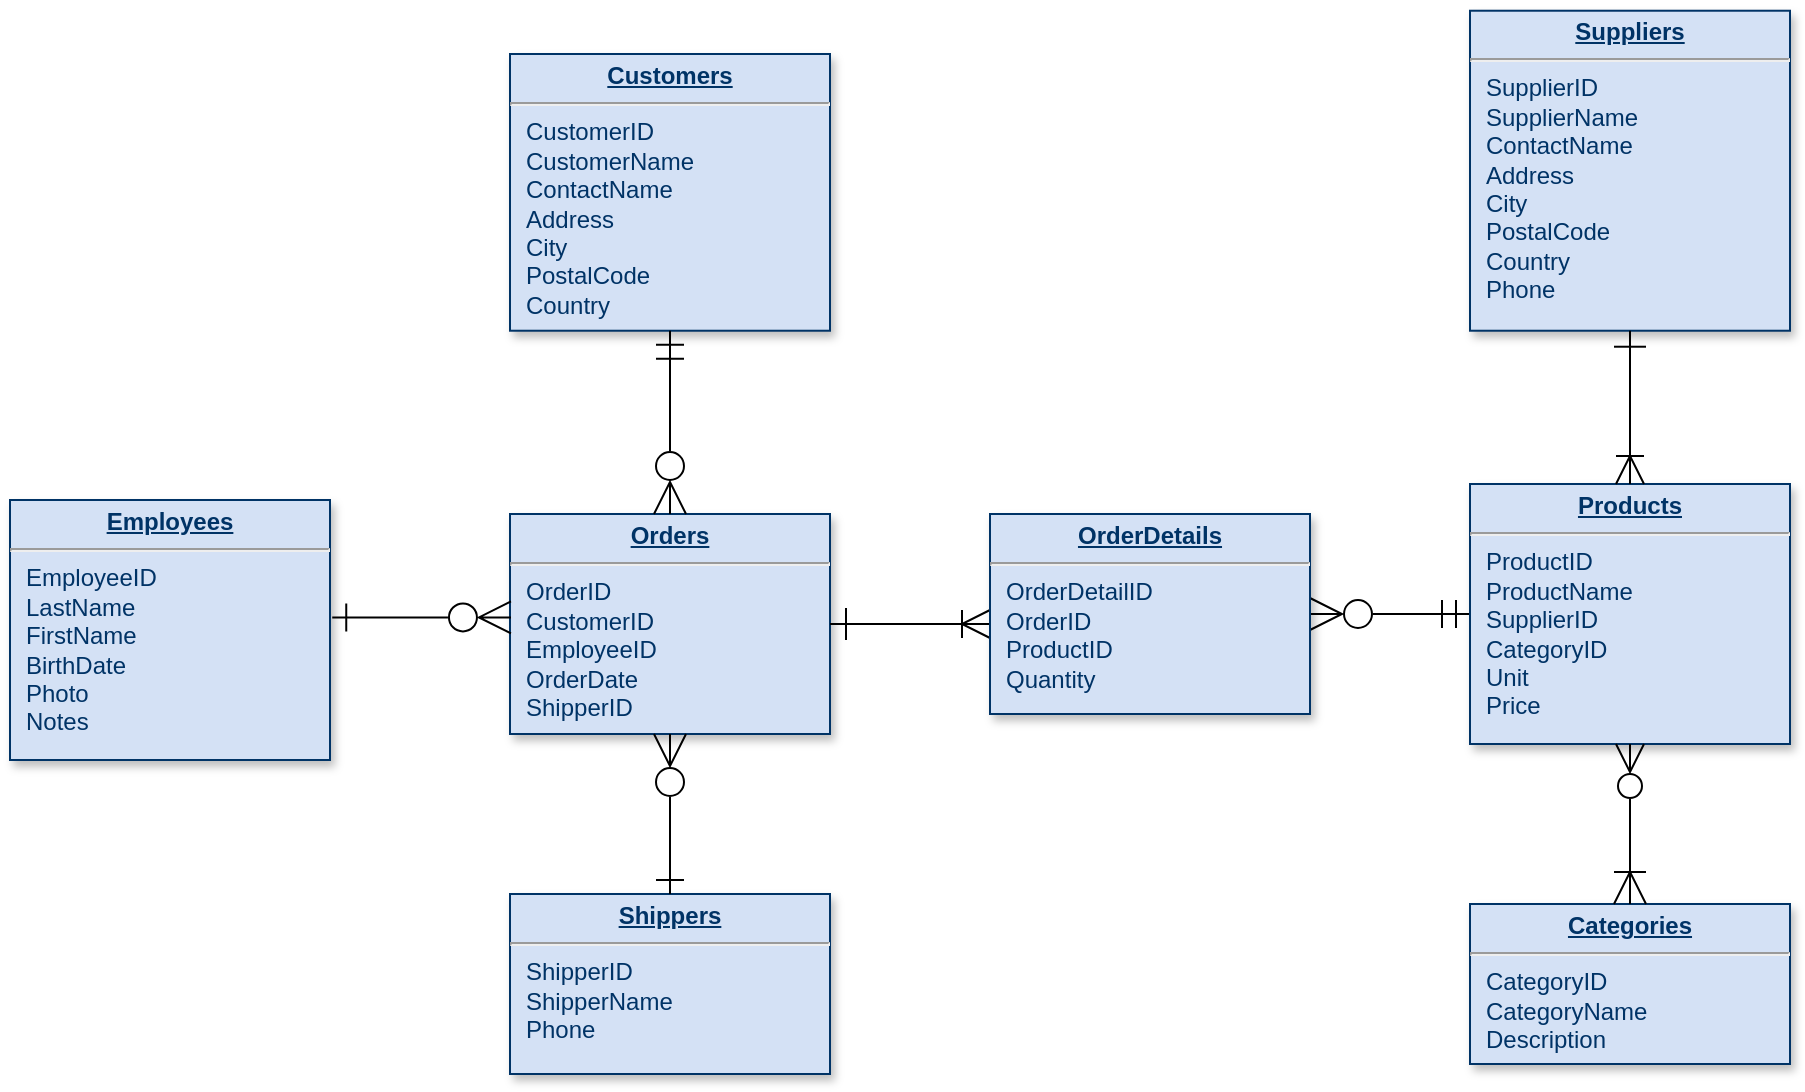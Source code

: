 <mxfile version="16.3.0" type="github" pages="2">
  <diagram name="Page-1" id="efa7a0a1-bf9b-a30e-e6df-94a7791c09e9">
    <mxGraphModel dx="1323" dy="1908" grid="1" gridSize="10" guides="1" tooltips="1" connect="1" arrows="1" fold="1" page="1" pageScale="1" pageWidth="1169" pageHeight="827" background="none" math="0" shadow="0">
      <root>
        <mxCell id="0" />
        <mxCell id="1" parent="0" />
        <mxCell id="19" value="&lt;p style=&quot;margin: 0px ; margin-top: 4px ; text-align: center ; text-decoration: underline&quot;&gt;&lt;b&gt;Employees&lt;/b&gt;&lt;/p&gt;&lt;hr&gt;&lt;p style=&quot;margin: 0px ; margin-left: 8px&quot;&gt;EmployeeID&lt;br&gt;LastName&lt;/p&gt;&lt;p style=&quot;margin: 0px ; margin-left: 8px&quot;&gt;FirstName&lt;/p&gt;&lt;p style=&quot;margin: 0px ; margin-left: 8px&quot;&gt;BirthDate&lt;/p&gt;&lt;p style=&quot;margin: 0px ; margin-left: 8px&quot;&gt;Photo&lt;/p&gt;&lt;p style=&quot;margin: 0px ; margin-left: 8px&quot;&gt;Notes&lt;/p&gt;" style="verticalAlign=top;align=left;overflow=fill;fontSize=12;fontFamily=Helvetica;html=1;strokeColor=#003366;shadow=1;fillColor=#D4E1F5;fontColor=#003366" parent="1" vertex="1">
          <mxGeometry x="70" y="343" width="160" height="130" as="geometry" />
        </mxCell>
        <mxCell id="22" value="&lt;p style=&quot;margin: 0px ; margin-top: 4px ; text-align: center ; text-decoration: underline&quot;&gt;&lt;b&gt;Shippers&lt;/b&gt;&lt;/p&gt;&lt;hr&gt;&lt;p style=&quot;margin: 0px ; margin-left: 8px&quot;&gt;ShipperID&lt;/p&gt;&lt;p style=&quot;margin: 0px ; margin-left: 8px&quot;&gt;&lt;span&gt;ShipperName&lt;/span&gt;&lt;/p&gt;&lt;p style=&quot;margin: 0px ; margin-left: 8px&quot;&gt;&lt;span&gt;Phone&lt;/span&gt;&lt;/p&gt;" style="verticalAlign=top;align=left;overflow=fill;fontSize=12;fontFamily=Helvetica;html=1;strokeColor=#003366;shadow=1;fillColor=#D4E1F5;fontColor=#003366" parent="1" vertex="1">
          <mxGeometry x="320" y="540" width="160" height="90" as="geometry" />
        </mxCell>
        <mxCell id="24" value="&lt;p style=&quot;margin: 0px ; margin-top: 4px ; text-align: center ; text-decoration: underline&quot;&gt;&lt;strong&gt;Customers&lt;/strong&gt;&lt;/p&gt;&lt;hr&gt;&lt;p style=&quot;margin: 0px ; margin-left: 8px&quot;&gt;CustomerID&lt;/p&gt;&lt;p style=&quot;margin: 0px ; margin-left: 8px&quot;&gt;CustomerName&lt;/p&gt;&lt;p style=&quot;margin: 0px ; margin-left: 8px&quot;&gt;ContactName&lt;/p&gt;&lt;p style=&quot;margin: 0px ; margin-left: 8px&quot;&gt;Address&lt;/p&gt;&lt;p style=&quot;margin: 0px ; margin-left: 8px&quot;&gt;City&lt;/p&gt;&lt;p style=&quot;margin: 0px ; margin-left: 8px&quot;&gt;PostalCode&lt;/p&gt;&lt;p style=&quot;margin: 0px ; margin-left: 8px&quot;&gt;Country&lt;/p&gt;" style="verticalAlign=top;align=left;overflow=fill;fontSize=12;fontFamily=Helvetica;html=1;strokeColor=#003366;shadow=1;fillColor=#D4E1F5;fontColor=#003366" parent="1" vertex="1">
          <mxGeometry x="320" y="120" width="160" height="138.36" as="geometry" />
        </mxCell>
        <mxCell id="34" value="&lt;p style=&quot;margin: 0px ; margin-top: 4px ; text-align: center ; text-decoration: underline&quot;&gt;&lt;b&gt;Orders&lt;/b&gt;&lt;/p&gt;&lt;hr&gt;&lt;p style=&quot;margin: 0px ; margin-left: 8px&quot;&gt;OrderID&lt;/p&gt;&lt;p style=&quot;margin: 0px ; margin-left: 8px&quot;&gt;CustomerID&lt;/p&gt;&lt;p style=&quot;margin: 0px ; margin-left: 8px&quot;&gt;EmployeeID&lt;/p&gt;&lt;p style=&quot;margin: 0px ; margin-left: 8px&quot;&gt;OrderDate&lt;/p&gt;&lt;p style=&quot;margin: 0px ; margin-left: 8px&quot;&gt;ShipperID&lt;/p&gt;" style="verticalAlign=top;align=left;overflow=fill;fontSize=12;fontFamily=Helvetica;html=1;strokeColor=#003366;shadow=1;fillColor=#D4E1F5;fontColor=#003366" parent="1" vertex="1">
          <mxGeometry x="320" y="350" width="160" height="110" as="geometry" />
        </mxCell>
        <mxCell id="48" value="" style="endArrow=ERoneToMany;endSize=12;startArrow=ERone;startSize=14;startFill=0;edgeStyle=orthogonalEdgeStyle;rounded=0;endFill=0;exitX=1;exitY=0.5;exitDx=0;exitDy=0;" parent="1" source="34" target="28" edge="1">
          <mxGeometry x="769.36" y="450" as="geometry">
            <mxPoint x="600" y="200" as="sourcePoint" />
            <mxPoint x="610" y="260" as="targetPoint" />
            <Array as="points">
              <mxPoint x="550" y="405" />
              <mxPoint x="550" y="405" />
            </Array>
          </mxGeometry>
        </mxCell>
        <mxCell id="72" value="" style="endArrow=ERmandOne;endSize=12;startArrow=ERzeroToMany;startSize=14;startFill=0;edgeStyle=orthogonalEdgeStyle;entryX=0;entryY=0.5;rounded=0;entryDx=0;entryDy=0;endFill=0;exitX=1;exitY=0.5;exitDx=0;exitDy=0;" parent="1" source="28" target="29" edge="1">
          <mxGeometry x="419.36" y="820" as="geometry">
            <mxPoint x="419.36" y="820" as="sourcePoint" />
            <mxPoint x="579.36" y="820" as="targetPoint" />
          </mxGeometry>
        </mxCell>
        <mxCell id="99" value="" style="endArrow=ERmandOne;endSize=12;startArrow=ERzeroToMany;startSize=14;startFill=0;edgeStyle=orthogonalEdgeStyle;endFill=0;entryX=0.5;entryY=1;entryDx=0;entryDy=0;exitX=0.5;exitY=0;exitDx=0;exitDy=0;" parent="1" source="34" target="24" edge="1">
          <mxGeometry x="369.36" y="360" as="geometry">
            <mxPoint x="370" y="310" as="sourcePoint" />
            <mxPoint x="529.36" y="360" as="targetPoint" />
            <Array as="points">
              <mxPoint x="400" y="300" />
              <mxPoint x="400" y="300" />
            </Array>
          </mxGeometry>
        </mxCell>
        <mxCell id="26" value="&lt;p style=&quot;margin: 0px ; margin-top: 4px ; text-align: center ; text-decoration: underline&quot;&gt;&lt;b&gt;Suppliers&lt;/b&gt;&lt;/p&gt;&lt;hr&gt;&lt;p style=&quot;margin: 0px ; margin-left: 8px&quot;&gt;SupplierID&lt;/p&gt;&lt;p style=&quot;margin: 0px ; margin-left: 8px&quot;&gt;SupplierName&lt;/p&gt;&lt;p style=&quot;margin: 0px ; margin-left: 8px&quot;&gt;ContactName&lt;/p&gt;&lt;p style=&quot;margin: 0px ; margin-left: 8px&quot;&gt;Address&lt;/p&gt;&lt;p style=&quot;margin: 0px ; margin-left: 8px&quot;&gt;City&lt;/p&gt;&lt;p style=&quot;margin: 0px ; margin-left: 8px&quot;&gt;PostalCode&lt;/p&gt;&lt;p style=&quot;margin: 0px ; margin-left: 8px&quot;&gt;Country&lt;/p&gt;&lt;p style=&quot;margin: 0px ; margin-left: 8px&quot;&gt;Phone&lt;/p&gt;" style="verticalAlign=top;align=left;overflow=fill;fontSize=12;fontFamily=Helvetica;html=1;strokeColor=#003366;shadow=1;fillColor=#D4E1F5;fontColor=#003366" parent="1" vertex="1">
          <mxGeometry x="800" y="98.36" width="160" height="160" as="geometry" />
        </mxCell>
        <mxCell id="29" value="&lt;p style=&quot;margin: 0px ; margin-top: 4px ; text-align: center ; text-decoration: underline&quot;&gt;&lt;strong&gt;Products&lt;/strong&gt;&lt;/p&gt;&lt;hr&gt;&lt;p style=&quot;margin: 0px ; margin-left: 8px&quot;&gt;ProductID&lt;/p&gt;&lt;p style=&quot;margin: 0px ; margin-left: 8px&quot;&gt;ProductName&lt;/p&gt;&lt;p style=&quot;margin: 0px ; margin-left: 8px&quot;&gt;SupplierID&lt;/p&gt;&lt;p style=&quot;margin: 0px ; margin-left: 8px&quot;&gt;CategoryID&lt;/p&gt;&lt;p style=&quot;margin: 0px ; margin-left: 8px&quot;&gt;Unit&lt;/p&gt;&lt;p style=&quot;margin: 0px ; margin-left: 8px&quot;&gt;Price&lt;/p&gt;" style="verticalAlign=top;align=left;overflow=fill;fontSize=12;fontFamily=Helvetica;html=1;strokeColor=#003366;shadow=1;fillColor=#D4E1F5;fontColor=#003366" parent="1" vertex="1">
          <mxGeometry x="800" y="335" width="160" height="130" as="geometry" />
        </mxCell>
        <mxCell id="dLAWtDWVoSMgLmQFJ-7N-123" value="" style="endArrow=ERone;endSize=12;startArrow=ERzeroToMany;startSize=14;startFill=0;edgeStyle=orthogonalEdgeStyle;entryX=1.007;entryY=0.452;entryDx=0;entryDy=0;entryPerimeter=0;exitX=0.003;exitY=0.47;exitDx=0;exitDy=0;exitPerimeter=0;endFill=0;" parent="1" source="34" target="19" edge="1">
          <mxGeometry x="379.36" y="370" as="geometry">
            <mxPoint x="280" y="499" as="sourcePoint" />
            <mxPoint x="220" y="505" as="targetPoint" />
            <Array as="points" />
          </mxGeometry>
        </mxCell>
        <mxCell id="dLAWtDWVoSMgLmQFJ-7N-131" value="" style="endArrow=ERone;endSize=12;startArrow=ERzeroToMany;startSize=14;startFill=0;edgeStyle=orthogonalEdgeStyle;endFill=0;exitX=0.5;exitY=1;exitDx=0;exitDy=0;entryX=0.5;entryY=0;entryDx=0;entryDy=0;" parent="1" source="34" target="22" edge="1">
          <mxGeometry x="645.36" y="372" as="geometry">
            <mxPoint x="465.6" y="354.2" as="sourcePoint" />
            <mxPoint x="490" y="60" as="targetPoint" />
            <Array as="points">
              <mxPoint x="400" y="530" />
              <mxPoint x="400" y="530" />
            </Array>
          </mxGeometry>
        </mxCell>
        <mxCell id="dLAWtDWVoSMgLmQFJ-7N-135" value="&lt;p style=&quot;margin: 0px ; margin-top: 4px ; text-align: center ; text-decoration: underline&quot;&gt;&lt;b&gt;Categories&lt;/b&gt;&lt;/p&gt;&lt;hr&gt;&lt;p style=&quot;margin: 0px ; margin-left: 8px&quot;&gt;CategoryID&lt;/p&gt;&lt;p style=&quot;margin: 0px ; margin-left: 8px&quot;&gt;CategoryName&lt;/p&gt;&lt;p style=&quot;margin: 0px ; margin-left: 8px&quot;&gt;Description&lt;/p&gt;" style="verticalAlign=top;align=left;overflow=fill;fontSize=12;fontFamily=Helvetica;html=1;strokeColor=#003366;shadow=1;fillColor=#D4E1F5;fontColor=#003366" parent="1" vertex="1">
          <mxGeometry x="800" y="545" width="160" height="80" as="geometry" />
        </mxCell>
        <mxCell id="dLAWtDWVoSMgLmQFJ-7N-136" value="" style="endArrow=ERzeroToMany;endSize=12;startArrow=ERoneToMany;startSize=14;startFill=0;edgeStyle=orthogonalEdgeStyle;rounded=0;endFill=0;exitX=0.5;exitY=0;exitDx=0;exitDy=0;entryX=0.5;entryY=1;entryDx=0;entryDy=0;" parent="1" source="dLAWtDWVoSMgLmQFJ-7N-135" target="29" edge="1">
          <mxGeometry x="1129.36" y="460" as="geometry">
            <mxPoint x="760" y="470" as="sourcePoint" />
            <mxPoint x="760" y="560" as="targetPoint" />
            <Array as="points" />
          </mxGeometry>
        </mxCell>
        <mxCell id="28" value="&lt;p style=&quot;margin: 0px ; margin-top: 4px ; text-align: center ; text-decoration: underline&quot;&gt;&lt;b&gt;OrderDetails&lt;/b&gt;&lt;/p&gt;&lt;hr&gt;&lt;p style=&quot;margin: 0px ; margin-left: 8px&quot;&gt;OrderDetailID&lt;/p&gt;&lt;p style=&quot;margin: 0px ; margin-left: 8px&quot;&gt;OrderID&lt;/p&gt;&lt;p style=&quot;margin: 0px ; margin-left: 8px&quot;&gt;ProductID&lt;/p&gt;&lt;p style=&quot;margin: 0px ; margin-left: 8px&quot;&gt;Quantity&lt;/p&gt;" style="verticalAlign=top;align=left;overflow=fill;fontSize=12;fontFamily=Helvetica;html=1;strokeColor=#003366;shadow=1;fillColor=#D4E1F5;fontColor=#003366" parent="1" vertex="1">
          <mxGeometry x="560" y="350" width="160" height="100" as="geometry" />
        </mxCell>
        <mxCell id="dLAWtDWVoSMgLmQFJ-7N-137" value="" style="endArrow=ERoneToMany;endSize=12;startArrow=ERone;startSize=14;startFill=0;edgeStyle=orthogonalEdgeStyle;rounded=0;endFill=0;exitX=0.5;exitY=1;exitDx=0;exitDy=0;entryX=0.5;entryY=0;entryDx=0;entryDy=0;" parent="1" source="26" target="29" edge="1">
          <mxGeometry x="1010.36" y="460" as="geometry">
            <mxPoint x="880" y="221.64" as="sourcePoint" />
            <mxPoint x="800" y="385" as="targetPoint" />
            <Array as="points">
              <mxPoint x="880" y="290" />
              <mxPoint x="880" y="290" />
            </Array>
          </mxGeometry>
        </mxCell>
      </root>
    </mxGraphModel>
  </diagram>
  <diagram id="xBfIik1jikaZ-PXqq_Jm" name="Page-2">
    <mxGraphModel dx="1444" dy="2082" grid="1" gridSize="10" guides="1" tooltips="1" connect="1" arrows="1" fold="1" page="1" pageScale="1" pageWidth="1169" pageHeight="827" math="0" shadow="0">
      <root>
        <mxCell id="-rgltEBOOnta_FJSOvrC-0" />
        <mxCell id="-rgltEBOOnta_FJSOvrC-1" parent="-rgltEBOOnta_FJSOvrC-0" />
        <mxCell id="KXItTw94Wc73AeWzmStP-0" value="&lt;p style=&quot;margin: 0px ; margin-top: 4px ; text-align: center ; text-decoration: underline&quot;&gt;&lt;b&gt;Employees&lt;/b&gt;&lt;/p&gt;&lt;hr&gt;&lt;p style=&quot;margin: 0px ; margin-left: 8px&quot;&gt;EmployeeID&lt;br&gt;LastName&lt;/p&gt;&lt;p style=&quot;margin: 0px ; margin-left: 8px&quot;&gt;FirstName&lt;/p&gt;&lt;p style=&quot;margin: 0px ; margin-left: 8px&quot;&gt;BirthDate&lt;/p&gt;&lt;p style=&quot;margin: 0px ; margin-left: 8px&quot;&gt;Photo&lt;/p&gt;&lt;p style=&quot;margin: 0px ; margin-left: 8px&quot;&gt;Notes&lt;/p&gt;" style="verticalAlign=top;align=left;overflow=fill;fontSize=12;fontFamily=Helvetica;html=1;strokeColor=#003366;shadow=1;fillColor=#D4E1F5;fontColor=#003366" vertex="1" parent="-rgltEBOOnta_FJSOvrC-1">
          <mxGeometry x="160" y="1124.64" width="160" height="130" as="geometry" />
        </mxCell>
        <mxCell id="KXItTw94Wc73AeWzmStP-1" value="&lt;p style=&quot;margin: 0px ; margin-top: 4px ; text-align: center ; text-decoration: underline&quot;&gt;&lt;b&gt;Shippers&lt;/b&gt;&lt;/p&gt;&lt;hr&gt;&lt;p style=&quot;margin: 0px ; margin-left: 8px&quot;&gt;ShipperID&lt;/p&gt;&lt;p style=&quot;margin: 0px ; margin-left: 8px&quot;&gt;&lt;span&gt;ShipperName&lt;/span&gt;&lt;/p&gt;&lt;p style=&quot;margin: 0px ; margin-left: 8px&quot;&gt;&lt;span&gt;Phone&lt;/span&gt;&lt;/p&gt;" style="verticalAlign=top;align=left;overflow=fill;fontSize=12;fontFamily=Helvetica;html=1;strokeColor=#003366;shadow=1;fillColor=#D4E1F5;fontColor=#003366" vertex="1" parent="-rgltEBOOnta_FJSOvrC-1">
          <mxGeometry x="410" y="1321.64" width="160" height="90" as="geometry" />
        </mxCell>
        <mxCell id="KXItTw94Wc73AeWzmStP-2" value="&lt;p style=&quot;margin: 0px ; margin-top: 4px ; text-align: center ; text-decoration: underline&quot;&gt;&lt;strong&gt;Customers&lt;/strong&gt;&lt;/p&gt;&lt;hr&gt;&lt;p style=&quot;margin: 0px ; margin-left: 8px&quot;&gt;CustomerID&lt;/p&gt;&lt;p style=&quot;margin: 0px ; margin-left: 8px&quot;&gt;CustomerName&lt;/p&gt;&lt;p style=&quot;margin: 0px ; margin-left: 8px&quot;&gt;ContactName&lt;/p&gt;&lt;p style=&quot;margin: 0px ; margin-left: 8px&quot;&gt;Address&lt;/p&gt;&lt;p style=&quot;margin: 0px ; margin-left: 8px&quot;&gt;City&lt;/p&gt;&lt;p style=&quot;margin: 0px ; margin-left: 8px&quot;&gt;PostalCode&lt;/p&gt;&lt;p style=&quot;margin: 0px ; margin-left: 8px&quot;&gt;Country&lt;/p&gt;" style="verticalAlign=top;align=left;overflow=fill;fontSize=12;fontFamily=Helvetica;html=1;strokeColor=#003366;shadow=1;fillColor=#D4E1F5;fontColor=#003366" vertex="1" parent="-rgltEBOOnta_FJSOvrC-1">
          <mxGeometry x="410" y="901.64" width="160" height="138.36" as="geometry" />
        </mxCell>
        <mxCell id="KXItTw94Wc73AeWzmStP-3" value="&lt;p style=&quot;margin: 0px ; margin-top: 4px ; text-align: center ; text-decoration: underline&quot;&gt;&lt;b&gt;Orders&lt;/b&gt;&lt;/p&gt;&lt;hr&gt;&lt;p style=&quot;margin: 0px ; margin-left: 8px&quot;&gt;OrderID&lt;/p&gt;&lt;p style=&quot;margin: 0px ; margin-left: 8px&quot;&gt;CustomerID&lt;/p&gt;&lt;p style=&quot;margin: 0px ; margin-left: 8px&quot;&gt;EmployeeID&lt;/p&gt;&lt;p style=&quot;margin: 0px ; margin-left: 8px&quot;&gt;OrderDate&lt;/p&gt;&lt;p style=&quot;margin: 0px ; margin-left: 8px&quot;&gt;ShipperID&lt;/p&gt;" style="verticalAlign=top;align=left;overflow=fill;fontSize=12;fontFamily=Helvetica;html=1;strokeColor=#003366;shadow=1;fillColor=#D4E1F5;fontColor=#003366" vertex="1" parent="-rgltEBOOnta_FJSOvrC-1">
          <mxGeometry x="410" y="1131.64" width="160" height="110" as="geometry" />
        </mxCell>
        <mxCell id="KXItTw94Wc73AeWzmStP-4" value="" style="endArrow=ERoneToMany;endSize=12;startArrow=ERone;startSize=14;startFill=0;edgeStyle=orthogonalEdgeStyle;rounded=0;endFill=0;exitX=1;exitY=0.5;exitDx=0;exitDy=0;" edge="1" parent="-rgltEBOOnta_FJSOvrC-1" source="KXItTw94Wc73AeWzmStP-3" target="KXItTw94Wc73AeWzmStP-13">
          <mxGeometry x="859.36" y="1231.64" as="geometry">
            <mxPoint x="690" y="981.64" as="sourcePoint" />
            <mxPoint x="700" y="1041.64" as="targetPoint" />
            <Array as="points">
              <mxPoint x="640" y="1186.64" />
              <mxPoint x="640" y="1186.64" />
            </Array>
          </mxGeometry>
        </mxCell>
        <mxCell id="KXItTw94Wc73AeWzmStP-5" value="" style="endArrow=ERmandOne;endSize=12;startArrow=ERzeroToMany;startSize=14;startFill=0;edgeStyle=orthogonalEdgeStyle;entryX=0;entryY=0.5;rounded=0;entryDx=0;entryDy=0;endFill=0;exitX=1;exitY=0.5;exitDx=0;exitDy=0;" edge="1" parent="-rgltEBOOnta_FJSOvrC-1" source="KXItTw94Wc73AeWzmStP-13" target="KXItTw94Wc73AeWzmStP-8">
          <mxGeometry x="509.36" y="1601.64" as="geometry">
            <mxPoint x="509.36" y="1601.64" as="sourcePoint" />
            <mxPoint x="669.36" y="1601.64" as="targetPoint" />
          </mxGeometry>
        </mxCell>
        <mxCell id="KXItTw94Wc73AeWzmStP-6" value="" style="endArrow=ERmandOne;endSize=12;startArrow=ERzeroToMany;startSize=14;startFill=0;edgeStyle=orthogonalEdgeStyle;endFill=0;entryX=0.5;entryY=1;entryDx=0;entryDy=0;exitX=0.5;exitY=0;exitDx=0;exitDy=0;" edge="1" parent="-rgltEBOOnta_FJSOvrC-1" source="KXItTw94Wc73AeWzmStP-3" target="KXItTw94Wc73AeWzmStP-2">
          <mxGeometry x="459.36" y="1141.64" as="geometry">
            <mxPoint x="460" y="1091.64" as="sourcePoint" />
            <mxPoint x="619.36" y="1141.64" as="targetPoint" />
            <Array as="points">
              <mxPoint x="490" y="1081.64" />
              <mxPoint x="490" y="1081.64" />
            </Array>
          </mxGeometry>
        </mxCell>
        <mxCell id="KXItTw94Wc73AeWzmStP-7" value="&lt;p style=&quot;margin: 0px ; margin-top: 4px ; text-align: center ; text-decoration: underline&quot;&gt;&lt;b&gt;Suppliers&lt;/b&gt;&lt;/p&gt;&lt;hr&gt;&lt;p style=&quot;margin: 0px ; margin-left: 8px&quot;&gt;SupplierID&lt;/p&gt;&lt;p style=&quot;margin: 0px ; margin-left: 8px&quot;&gt;SupplierName&lt;/p&gt;&lt;p style=&quot;margin: 0px ; margin-left: 8px&quot;&gt;ContactName&lt;/p&gt;&lt;p style=&quot;margin: 0px ; margin-left: 8px&quot;&gt;Address&lt;/p&gt;&lt;p style=&quot;margin: 0px ; margin-left: 8px&quot;&gt;City&lt;/p&gt;&lt;p style=&quot;margin: 0px ; margin-left: 8px&quot;&gt;PostalCode&lt;/p&gt;&lt;p style=&quot;margin: 0px ; margin-left: 8px&quot;&gt;Country&lt;/p&gt;&lt;p style=&quot;margin: 0px ; margin-left: 8px&quot;&gt;Phone&lt;/p&gt;" style="verticalAlign=top;align=left;overflow=fill;fontSize=12;fontFamily=Helvetica;html=1;strokeColor=#003366;shadow=1;fillColor=#D4E1F5;fontColor=#003366" vertex="1" parent="-rgltEBOOnta_FJSOvrC-1">
          <mxGeometry x="890" y="880" width="160" height="160" as="geometry" />
        </mxCell>
        <mxCell id="KXItTw94Wc73AeWzmStP-8" value="&lt;p style=&quot;margin: 0px ; margin-top: 4px ; text-align: center ; text-decoration: underline&quot;&gt;&lt;strong&gt;Products&lt;/strong&gt;&lt;/p&gt;&lt;hr&gt;&lt;p style=&quot;margin: 0px ; margin-left: 8px&quot;&gt;ProductID&lt;/p&gt;&lt;p style=&quot;margin: 0px ; margin-left: 8px&quot;&gt;ProductName&lt;/p&gt;&lt;p style=&quot;margin: 0px ; margin-left: 8px&quot;&gt;SupplierID&lt;/p&gt;&lt;p style=&quot;margin: 0px ; margin-left: 8px&quot;&gt;CategoryID&lt;/p&gt;&lt;p style=&quot;margin: 0px ; margin-left: 8px&quot;&gt;Unit&lt;/p&gt;&lt;p style=&quot;margin: 0px ; margin-left: 8px&quot;&gt;Price&lt;/p&gt;" style="verticalAlign=top;align=left;overflow=fill;fontSize=12;fontFamily=Helvetica;html=1;strokeColor=#003366;shadow=1;fillColor=#D4E1F5;fontColor=#003366" vertex="1" parent="-rgltEBOOnta_FJSOvrC-1">
          <mxGeometry x="890" y="1116.64" width="160" height="130" as="geometry" />
        </mxCell>
        <mxCell id="KXItTw94Wc73AeWzmStP-9" value="" style="endArrow=ERone;endSize=12;startArrow=ERzeroToMany;startSize=14;startFill=0;edgeStyle=orthogonalEdgeStyle;entryX=1.007;entryY=0.452;entryDx=0;entryDy=0;entryPerimeter=0;exitX=0.003;exitY=0.47;exitDx=0;exitDy=0;exitPerimeter=0;endFill=0;" edge="1" parent="-rgltEBOOnta_FJSOvrC-1" source="KXItTw94Wc73AeWzmStP-3" target="KXItTw94Wc73AeWzmStP-0">
          <mxGeometry x="469.36" y="1151.64" as="geometry">
            <mxPoint x="370" y="1280.64" as="sourcePoint" />
            <mxPoint x="310" y="1286.64" as="targetPoint" />
            <Array as="points" />
          </mxGeometry>
        </mxCell>
        <mxCell id="KXItTw94Wc73AeWzmStP-10" value="" style="endArrow=ERone;endSize=12;startArrow=ERzeroToMany;startSize=14;startFill=0;edgeStyle=orthogonalEdgeStyle;endFill=0;exitX=0.5;exitY=1;exitDx=0;exitDy=0;entryX=0.5;entryY=0;entryDx=0;entryDy=0;" edge="1" parent="-rgltEBOOnta_FJSOvrC-1" source="KXItTw94Wc73AeWzmStP-3" target="KXItTw94Wc73AeWzmStP-1">
          <mxGeometry x="735.36" y="1153.64" as="geometry">
            <mxPoint x="555.6" y="1135.84" as="sourcePoint" />
            <mxPoint x="580" y="841.64" as="targetPoint" />
            <Array as="points">
              <mxPoint x="490" y="1311.64" />
              <mxPoint x="490" y="1311.64" />
            </Array>
          </mxGeometry>
        </mxCell>
        <mxCell id="KXItTw94Wc73AeWzmStP-11" value="&lt;p style=&quot;margin: 0px ; margin-top: 4px ; text-align: center ; text-decoration: underline&quot;&gt;&lt;b&gt;Categories&lt;/b&gt;&lt;/p&gt;&lt;hr&gt;&lt;p style=&quot;margin: 0px ; margin-left: 8px&quot;&gt;CategoryID&lt;/p&gt;&lt;p style=&quot;margin: 0px ; margin-left: 8px&quot;&gt;CategoryName&lt;/p&gt;&lt;p style=&quot;margin: 0px ; margin-left: 8px&quot;&gt;Description&lt;/p&gt;" style="verticalAlign=top;align=left;overflow=fill;fontSize=12;fontFamily=Helvetica;html=1;strokeColor=#003366;shadow=1;fillColor=#D4E1F5;fontColor=#003366" vertex="1" parent="-rgltEBOOnta_FJSOvrC-1">
          <mxGeometry x="890" y="1326.64" width="160" height="80" as="geometry" />
        </mxCell>
        <mxCell id="KXItTw94Wc73AeWzmStP-12" value="" style="endArrow=ERzeroToMany;endSize=12;startArrow=ERoneToMany;startSize=14;startFill=0;edgeStyle=orthogonalEdgeStyle;rounded=0;endFill=0;exitX=0.5;exitY=0;exitDx=0;exitDy=0;entryX=0.5;entryY=1;entryDx=0;entryDy=0;" edge="1" parent="-rgltEBOOnta_FJSOvrC-1" source="KXItTw94Wc73AeWzmStP-11" target="KXItTw94Wc73AeWzmStP-8">
          <mxGeometry x="1219.36" y="1241.64" as="geometry">
            <mxPoint x="850" y="1251.64" as="sourcePoint" />
            <mxPoint x="850" y="1341.64" as="targetPoint" />
            <Array as="points" />
          </mxGeometry>
        </mxCell>
        <mxCell id="KXItTw94Wc73AeWzmStP-13" value="&lt;p style=&quot;margin: 0px ; margin-top: 4px ; text-align: center ; text-decoration: underline&quot;&gt;&lt;b&gt;OrderDetails&lt;/b&gt;&lt;/p&gt;&lt;hr&gt;&lt;p style=&quot;margin: 0px ; margin-left: 8px&quot;&gt;OrderDetailID&lt;/p&gt;&lt;p style=&quot;margin: 0px ; margin-left: 8px&quot;&gt;OrderID&lt;/p&gt;&lt;p style=&quot;margin: 0px ; margin-left: 8px&quot;&gt;ProductID&lt;/p&gt;&lt;p style=&quot;margin: 0px ; margin-left: 8px&quot;&gt;Quantity&lt;/p&gt;" style="verticalAlign=top;align=left;overflow=fill;fontSize=12;fontFamily=Helvetica;html=1;strokeColor=#003366;shadow=1;fillColor=#D4E1F5;fontColor=#003366" vertex="1" parent="-rgltEBOOnta_FJSOvrC-1">
          <mxGeometry x="650" y="1131.64" width="160" height="100" as="geometry" />
        </mxCell>
        <mxCell id="KXItTw94Wc73AeWzmStP-14" value="" style="endArrow=ERoneToMany;endSize=12;startArrow=ERone;startSize=14;startFill=0;edgeStyle=orthogonalEdgeStyle;rounded=0;endFill=0;exitX=0.5;exitY=1;exitDx=0;exitDy=0;entryX=0.5;entryY=0;entryDx=0;entryDy=0;" edge="1" parent="-rgltEBOOnta_FJSOvrC-1" source="KXItTw94Wc73AeWzmStP-7" target="KXItTw94Wc73AeWzmStP-8">
          <mxGeometry x="1100.36" y="1241.64" as="geometry">
            <mxPoint x="970" y="1003.28" as="sourcePoint" />
            <mxPoint x="890" y="1166.64" as="targetPoint" />
            <Array as="points">
              <mxPoint x="970" y="1071.64" />
              <mxPoint x="970" y="1071.64" />
            </Array>
          </mxGeometry>
        </mxCell>
        <mxCell id="KXItTw94Wc73AeWzmStP-29" value="Employees" style="shape=table;startSize=30;container=1;collapsible=1;childLayout=tableLayout;fixedRows=1;rowLines=0;fontStyle=1;align=center;resizeLast=1;" vertex="1" parent="-rgltEBOOnta_FJSOvrC-1">
          <mxGeometry x="61" y="373" width="180" height="220" as="geometry" />
        </mxCell>
        <mxCell id="KXItTw94Wc73AeWzmStP-30" value="" style="shape=tableRow;horizontal=0;startSize=0;swimlaneHead=0;swimlaneBody=0;fillColor=none;collapsible=0;dropTarget=0;points=[[0,0.5],[1,0.5]];portConstraint=eastwest;top=0;left=0;right=0;bottom=1;" vertex="1" parent="KXItTw94Wc73AeWzmStP-29">
          <mxGeometry y="30" width="180" height="30" as="geometry" />
        </mxCell>
        <mxCell id="KXItTw94Wc73AeWzmStP-31" value="PK" style="shape=partialRectangle;connectable=0;fillColor=none;top=0;left=0;bottom=0;right=0;fontStyle=1;overflow=hidden;" vertex="1" parent="KXItTw94Wc73AeWzmStP-30">
          <mxGeometry width="30" height="30" as="geometry">
            <mxRectangle width="30" height="30" as="alternateBounds" />
          </mxGeometry>
        </mxCell>
        <mxCell id="KXItTw94Wc73AeWzmStP-32" value="EmployeeID" style="shape=partialRectangle;connectable=0;fillColor=none;top=0;left=0;bottom=0;right=0;align=left;spacingLeft=6;fontStyle=5;overflow=hidden;" vertex="1" parent="KXItTw94Wc73AeWzmStP-30">
          <mxGeometry x="30" width="150" height="30" as="geometry">
            <mxRectangle width="150" height="30" as="alternateBounds" />
          </mxGeometry>
        </mxCell>
        <mxCell id="KXItTw94Wc73AeWzmStP-33" value="" style="shape=tableRow;horizontal=0;startSize=0;swimlaneHead=0;swimlaneBody=0;fillColor=none;collapsible=0;dropTarget=0;points=[[0,0.5],[1,0.5]];portConstraint=eastwest;top=0;left=0;right=0;bottom=0;" vertex="1" parent="KXItTw94Wc73AeWzmStP-29">
          <mxGeometry y="60" width="180" height="30" as="geometry" />
        </mxCell>
        <mxCell id="KXItTw94Wc73AeWzmStP-34" value="" style="shape=partialRectangle;connectable=0;fillColor=none;top=0;left=0;bottom=0;right=0;editable=1;overflow=hidden;" vertex="1" parent="KXItTw94Wc73AeWzmStP-33">
          <mxGeometry width="30" height="30" as="geometry">
            <mxRectangle width="30" height="30" as="alternateBounds" />
          </mxGeometry>
        </mxCell>
        <mxCell id="KXItTw94Wc73AeWzmStP-35" value="LastName" style="shape=partialRectangle;connectable=0;fillColor=none;top=0;left=0;bottom=0;right=0;align=left;spacingLeft=6;overflow=hidden;" vertex="1" parent="KXItTw94Wc73AeWzmStP-33">
          <mxGeometry x="30" width="150" height="30" as="geometry">
            <mxRectangle width="150" height="30" as="alternateBounds" />
          </mxGeometry>
        </mxCell>
        <mxCell id="KXItTw94Wc73AeWzmStP-36" value="" style="shape=tableRow;horizontal=0;startSize=0;swimlaneHead=0;swimlaneBody=0;fillColor=none;collapsible=0;dropTarget=0;points=[[0,0.5],[1,0.5]];portConstraint=eastwest;top=0;left=0;right=0;bottom=0;" vertex="1" parent="KXItTw94Wc73AeWzmStP-29">
          <mxGeometry y="90" width="180" height="30" as="geometry" />
        </mxCell>
        <mxCell id="KXItTw94Wc73AeWzmStP-37" value="" style="shape=partialRectangle;connectable=0;fillColor=none;top=0;left=0;bottom=0;right=0;editable=1;overflow=hidden;" vertex="1" parent="KXItTw94Wc73AeWzmStP-36">
          <mxGeometry width="30" height="30" as="geometry">
            <mxRectangle width="30" height="30" as="alternateBounds" />
          </mxGeometry>
        </mxCell>
        <mxCell id="KXItTw94Wc73AeWzmStP-38" value="FirstName" style="shape=partialRectangle;connectable=0;fillColor=none;top=0;left=0;bottom=0;right=0;align=left;spacingLeft=6;overflow=hidden;" vertex="1" parent="KXItTw94Wc73AeWzmStP-36">
          <mxGeometry x="30" width="150" height="30" as="geometry">
            <mxRectangle width="150" height="30" as="alternateBounds" />
          </mxGeometry>
        </mxCell>
        <mxCell id="KXItTw94Wc73AeWzmStP-39" value="" style="shape=tableRow;horizontal=0;startSize=0;swimlaneHead=0;swimlaneBody=0;fillColor=none;collapsible=0;dropTarget=0;points=[[0,0.5],[1,0.5]];portConstraint=eastwest;top=0;left=0;right=0;bottom=0;" vertex="1" parent="KXItTw94Wc73AeWzmStP-29">
          <mxGeometry y="120" width="180" height="30" as="geometry" />
        </mxCell>
        <mxCell id="KXItTw94Wc73AeWzmStP-40" value="" style="shape=partialRectangle;connectable=0;fillColor=none;top=0;left=0;bottom=0;right=0;editable=1;overflow=hidden;" vertex="1" parent="KXItTw94Wc73AeWzmStP-39">
          <mxGeometry width="30" height="30" as="geometry">
            <mxRectangle width="30" height="30" as="alternateBounds" />
          </mxGeometry>
        </mxCell>
        <mxCell id="KXItTw94Wc73AeWzmStP-41" value="BirthDate" style="shape=partialRectangle;connectable=0;fillColor=none;top=0;left=0;bottom=0;right=0;align=left;spacingLeft=6;overflow=hidden;" vertex="1" parent="KXItTw94Wc73AeWzmStP-39">
          <mxGeometry x="30" width="150" height="30" as="geometry">
            <mxRectangle width="150" height="30" as="alternateBounds" />
          </mxGeometry>
        </mxCell>
        <mxCell id="KXItTw94Wc73AeWzmStP-154" value="" style="shape=tableRow;horizontal=0;startSize=0;swimlaneHead=0;swimlaneBody=0;fillColor=none;collapsible=0;dropTarget=0;points=[[0,0.5],[1,0.5]];portConstraint=eastwest;top=0;left=0;right=0;bottom=0;" vertex="1" parent="KXItTw94Wc73AeWzmStP-29">
          <mxGeometry y="150" width="180" height="30" as="geometry" />
        </mxCell>
        <mxCell id="KXItTw94Wc73AeWzmStP-155" value="" style="shape=partialRectangle;connectable=0;fillColor=none;top=0;left=0;bottom=0;right=0;editable=1;overflow=hidden;" vertex="1" parent="KXItTw94Wc73AeWzmStP-154">
          <mxGeometry width="30" height="30" as="geometry">
            <mxRectangle width="30" height="30" as="alternateBounds" />
          </mxGeometry>
        </mxCell>
        <mxCell id="KXItTw94Wc73AeWzmStP-156" value="Photo" style="shape=partialRectangle;connectable=0;fillColor=none;top=0;left=0;bottom=0;right=0;align=left;spacingLeft=6;overflow=hidden;" vertex="1" parent="KXItTw94Wc73AeWzmStP-154">
          <mxGeometry x="30" width="150" height="30" as="geometry">
            <mxRectangle width="150" height="30" as="alternateBounds" />
          </mxGeometry>
        </mxCell>
        <mxCell id="KXItTw94Wc73AeWzmStP-157" value="" style="shape=tableRow;horizontal=0;startSize=0;swimlaneHead=0;swimlaneBody=0;fillColor=none;collapsible=0;dropTarget=0;points=[[0,0.5],[1,0.5]];portConstraint=eastwest;top=0;left=0;right=0;bottom=0;" vertex="1" parent="KXItTw94Wc73AeWzmStP-29">
          <mxGeometry y="180" width="180" height="30" as="geometry" />
        </mxCell>
        <mxCell id="KXItTw94Wc73AeWzmStP-158" value="" style="shape=partialRectangle;connectable=0;fillColor=none;top=0;left=0;bottom=0;right=0;editable=1;overflow=hidden;" vertex="1" parent="KXItTw94Wc73AeWzmStP-157">
          <mxGeometry width="30" height="30" as="geometry">
            <mxRectangle width="30" height="30" as="alternateBounds" />
          </mxGeometry>
        </mxCell>
        <mxCell id="KXItTw94Wc73AeWzmStP-159" value="Notes" style="shape=partialRectangle;connectable=0;fillColor=none;top=0;left=0;bottom=0;right=0;align=left;spacingLeft=6;overflow=hidden;" vertex="1" parent="KXItTw94Wc73AeWzmStP-157">
          <mxGeometry x="30" width="150" height="30" as="geometry">
            <mxRectangle width="150" height="30" as="alternateBounds" />
          </mxGeometry>
        </mxCell>
        <mxCell id="KXItTw94Wc73AeWzmStP-42" value="Customers" style="shape=table;startSize=30;container=1;collapsible=1;childLayout=tableLayout;fixedRows=1;rowLines=0;fontStyle=1;align=center;resizeLast=1;" vertex="1" parent="-rgltEBOOnta_FJSOvrC-1">
          <mxGeometry x="350" y="80" width="180" height="250" as="geometry" />
        </mxCell>
        <mxCell id="KXItTw94Wc73AeWzmStP-43" value="" style="shape=tableRow;horizontal=0;startSize=0;swimlaneHead=0;swimlaneBody=0;fillColor=none;collapsible=0;dropTarget=0;points=[[0,0.5],[1,0.5]];portConstraint=eastwest;top=0;left=0;right=0;bottom=1;" vertex="1" parent="KXItTw94Wc73AeWzmStP-42">
          <mxGeometry y="30" width="180" height="30" as="geometry" />
        </mxCell>
        <mxCell id="KXItTw94Wc73AeWzmStP-44" value="PK" style="shape=partialRectangle;connectable=0;fillColor=none;top=0;left=0;bottom=0;right=0;fontStyle=1;overflow=hidden;" vertex="1" parent="KXItTw94Wc73AeWzmStP-43">
          <mxGeometry width="30" height="30" as="geometry">
            <mxRectangle width="30" height="30" as="alternateBounds" />
          </mxGeometry>
        </mxCell>
        <mxCell id="KXItTw94Wc73AeWzmStP-45" value="CustomerID" style="shape=partialRectangle;connectable=0;fillColor=none;top=0;left=0;bottom=0;right=0;align=left;spacingLeft=6;fontStyle=5;overflow=hidden;" vertex="1" parent="KXItTw94Wc73AeWzmStP-43">
          <mxGeometry x="30" width="150" height="30" as="geometry">
            <mxRectangle width="150" height="30" as="alternateBounds" />
          </mxGeometry>
        </mxCell>
        <mxCell id="KXItTw94Wc73AeWzmStP-46" value="" style="shape=tableRow;horizontal=0;startSize=0;swimlaneHead=0;swimlaneBody=0;fillColor=none;collapsible=0;dropTarget=0;points=[[0,0.5],[1,0.5]];portConstraint=eastwest;top=0;left=0;right=0;bottom=0;" vertex="1" parent="KXItTw94Wc73AeWzmStP-42">
          <mxGeometry y="60" width="180" height="30" as="geometry" />
        </mxCell>
        <mxCell id="KXItTw94Wc73AeWzmStP-47" value="" style="shape=partialRectangle;connectable=0;fillColor=none;top=0;left=0;bottom=0;right=0;editable=1;overflow=hidden;" vertex="1" parent="KXItTw94Wc73AeWzmStP-46">
          <mxGeometry width="30" height="30" as="geometry">
            <mxRectangle width="30" height="30" as="alternateBounds" />
          </mxGeometry>
        </mxCell>
        <mxCell id="KXItTw94Wc73AeWzmStP-48" value="CustomerName" style="shape=partialRectangle;connectable=0;fillColor=none;top=0;left=0;bottom=0;right=0;align=left;spacingLeft=6;overflow=hidden;" vertex="1" parent="KXItTw94Wc73AeWzmStP-46">
          <mxGeometry x="30" width="150" height="30" as="geometry">
            <mxRectangle width="150" height="30" as="alternateBounds" />
          </mxGeometry>
        </mxCell>
        <mxCell id="KXItTw94Wc73AeWzmStP-49" value="" style="shape=tableRow;horizontal=0;startSize=0;swimlaneHead=0;swimlaneBody=0;fillColor=none;collapsible=0;dropTarget=0;points=[[0,0.5],[1,0.5]];portConstraint=eastwest;top=0;left=0;right=0;bottom=0;" vertex="1" parent="KXItTw94Wc73AeWzmStP-42">
          <mxGeometry y="90" width="180" height="30" as="geometry" />
        </mxCell>
        <mxCell id="KXItTw94Wc73AeWzmStP-50" value="" style="shape=partialRectangle;connectable=0;fillColor=none;top=0;left=0;bottom=0;right=0;editable=1;overflow=hidden;" vertex="1" parent="KXItTw94Wc73AeWzmStP-49">
          <mxGeometry width="30" height="30" as="geometry">
            <mxRectangle width="30" height="30" as="alternateBounds" />
          </mxGeometry>
        </mxCell>
        <mxCell id="KXItTw94Wc73AeWzmStP-51" value="ContactName" style="shape=partialRectangle;connectable=0;fillColor=none;top=0;left=0;bottom=0;right=0;align=left;spacingLeft=6;overflow=hidden;" vertex="1" parent="KXItTw94Wc73AeWzmStP-49">
          <mxGeometry x="30" width="150" height="30" as="geometry">
            <mxRectangle width="150" height="30" as="alternateBounds" />
          </mxGeometry>
        </mxCell>
        <mxCell id="KXItTw94Wc73AeWzmStP-52" value="" style="shape=tableRow;horizontal=0;startSize=0;swimlaneHead=0;swimlaneBody=0;fillColor=none;collapsible=0;dropTarget=0;points=[[0,0.5],[1,0.5]];portConstraint=eastwest;top=0;left=0;right=0;bottom=0;" vertex="1" parent="KXItTw94Wc73AeWzmStP-42">
          <mxGeometry y="120" width="180" height="30" as="geometry" />
        </mxCell>
        <mxCell id="KXItTw94Wc73AeWzmStP-53" value="" style="shape=partialRectangle;connectable=0;fillColor=none;top=0;left=0;bottom=0;right=0;editable=1;overflow=hidden;" vertex="1" parent="KXItTw94Wc73AeWzmStP-52">
          <mxGeometry width="30" height="30" as="geometry">
            <mxRectangle width="30" height="30" as="alternateBounds" />
          </mxGeometry>
        </mxCell>
        <mxCell id="KXItTw94Wc73AeWzmStP-54" value="Address" style="shape=partialRectangle;connectable=0;fillColor=none;top=0;left=0;bottom=0;right=0;align=left;spacingLeft=6;overflow=hidden;" vertex="1" parent="KXItTw94Wc73AeWzmStP-52">
          <mxGeometry x="30" width="150" height="30" as="geometry">
            <mxRectangle width="150" height="30" as="alternateBounds" />
          </mxGeometry>
        </mxCell>
        <mxCell id="KXItTw94Wc73AeWzmStP-136" value="" style="shape=tableRow;horizontal=0;startSize=0;swimlaneHead=0;swimlaneBody=0;fillColor=none;collapsible=0;dropTarget=0;points=[[0,0.5],[1,0.5]];portConstraint=eastwest;top=0;left=0;right=0;bottom=0;" vertex="1" parent="KXItTw94Wc73AeWzmStP-42">
          <mxGeometry y="150" width="180" height="30" as="geometry" />
        </mxCell>
        <mxCell id="KXItTw94Wc73AeWzmStP-137" value="" style="shape=partialRectangle;connectable=0;fillColor=none;top=0;left=0;bottom=0;right=0;editable=1;overflow=hidden;" vertex="1" parent="KXItTw94Wc73AeWzmStP-136">
          <mxGeometry width="30" height="30" as="geometry">
            <mxRectangle width="30" height="30" as="alternateBounds" />
          </mxGeometry>
        </mxCell>
        <mxCell id="KXItTw94Wc73AeWzmStP-138" value="City" style="shape=partialRectangle;connectable=0;fillColor=none;top=0;left=0;bottom=0;right=0;align=left;spacingLeft=6;overflow=hidden;" vertex="1" parent="KXItTw94Wc73AeWzmStP-136">
          <mxGeometry x="30" width="150" height="30" as="geometry">
            <mxRectangle width="150" height="30" as="alternateBounds" />
          </mxGeometry>
        </mxCell>
        <mxCell id="KXItTw94Wc73AeWzmStP-139" value="" style="shape=tableRow;horizontal=0;startSize=0;swimlaneHead=0;swimlaneBody=0;fillColor=none;collapsible=0;dropTarget=0;points=[[0,0.5],[1,0.5]];portConstraint=eastwest;top=0;left=0;right=0;bottom=0;" vertex="1" parent="KXItTw94Wc73AeWzmStP-42">
          <mxGeometry y="180" width="180" height="30" as="geometry" />
        </mxCell>
        <mxCell id="KXItTw94Wc73AeWzmStP-140" value="" style="shape=partialRectangle;connectable=0;fillColor=none;top=0;left=0;bottom=0;right=0;editable=1;overflow=hidden;" vertex="1" parent="KXItTw94Wc73AeWzmStP-139">
          <mxGeometry width="30" height="30" as="geometry">
            <mxRectangle width="30" height="30" as="alternateBounds" />
          </mxGeometry>
        </mxCell>
        <mxCell id="KXItTw94Wc73AeWzmStP-141" value="PostalCode" style="shape=partialRectangle;connectable=0;fillColor=none;top=0;left=0;bottom=0;right=0;align=left;spacingLeft=6;overflow=hidden;" vertex="1" parent="KXItTw94Wc73AeWzmStP-139">
          <mxGeometry x="30" width="150" height="30" as="geometry">
            <mxRectangle width="150" height="30" as="alternateBounds" />
          </mxGeometry>
        </mxCell>
        <mxCell id="KXItTw94Wc73AeWzmStP-142" value="" style="shape=tableRow;horizontal=0;startSize=0;swimlaneHead=0;swimlaneBody=0;fillColor=none;collapsible=0;dropTarget=0;points=[[0,0.5],[1,0.5]];portConstraint=eastwest;top=0;left=0;right=0;bottom=0;" vertex="1" parent="KXItTw94Wc73AeWzmStP-42">
          <mxGeometry y="210" width="180" height="30" as="geometry" />
        </mxCell>
        <mxCell id="KXItTw94Wc73AeWzmStP-143" value="" style="shape=partialRectangle;connectable=0;fillColor=none;top=0;left=0;bottom=0;right=0;editable=1;overflow=hidden;" vertex="1" parent="KXItTw94Wc73AeWzmStP-142">
          <mxGeometry width="30" height="30" as="geometry">
            <mxRectangle width="30" height="30" as="alternateBounds" />
          </mxGeometry>
        </mxCell>
        <mxCell id="KXItTw94Wc73AeWzmStP-144" value="Country" style="shape=partialRectangle;connectable=0;fillColor=none;top=0;left=0;bottom=0;right=0;align=left;spacingLeft=6;overflow=hidden;" vertex="1" parent="KXItTw94Wc73AeWzmStP-142">
          <mxGeometry x="30" width="150" height="30" as="geometry">
            <mxRectangle width="150" height="30" as="alternateBounds" />
          </mxGeometry>
        </mxCell>
        <mxCell id="KXItTw94Wc73AeWzmStP-55" value="Shippers" style="shape=table;startSize=30;container=1;collapsible=1;childLayout=tableLayout;fixedRows=1;rowLines=0;fontStyle=1;align=center;resizeLast=1;" vertex="1" parent="-rgltEBOOnta_FJSOvrC-1">
          <mxGeometry x="350" y="620" width="180" height="130" as="geometry" />
        </mxCell>
        <mxCell id="KXItTw94Wc73AeWzmStP-56" value="" style="shape=tableRow;horizontal=0;startSize=0;swimlaneHead=0;swimlaneBody=0;fillColor=none;collapsible=0;dropTarget=0;points=[[0,0.5],[1,0.5]];portConstraint=eastwest;top=0;left=0;right=0;bottom=1;" vertex="1" parent="KXItTw94Wc73AeWzmStP-55">
          <mxGeometry y="30" width="180" height="30" as="geometry" />
        </mxCell>
        <mxCell id="KXItTw94Wc73AeWzmStP-57" value="PK" style="shape=partialRectangle;connectable=0;fillColor=none;top=0;left=0;bottom=0;right=0;fontStyle=1;overflow=hidden;" vertex="1" parent="KXItTw94Wc73AeWzmStP-56">
          <mxGeometry width="30" height="30" as="geometry">
            <mxRectangle width="30" height="30" as="alternateBounds" />
          </mxGeometry>
        </mxCell>
        <mxCell id="KXItTw94Wc73AeWzmStP-58" value="ShipperID" style="shape=partialRectangle;connectable=0;fillColor=none;top=0;left=0;bottom=0;right=0;align=left;spacingLeft=6;fontStyle=5;overflow=hidden;" vertex="1" parent="KXItTw94Wc73AeWzmStP-56">
          <mxGeometry x="30" width="150" height="30" as="geometry">
            <mxRectangle width="150" height="30" as="alternateBounds" />
          </mxGeometry>
        </mxCell>
        <mxCell id="KXItTw94Wc73AeWzmStP-59" value="" style="shape=tableRow;horizontal=0;startSize=0;swimlaneHead=0;swimlaneBody=0;fillColor=none;collapsible=0;dropTarget=0;points=[[0,0.5],[1,0.5]];portConstraint=eastwest;top=0;left=0;right=0;bottom=0;" vertex="1" parent="KXItTw94Wc73AeWzmStP-55">
          <mxGeometry y="60" width="180" height="30" as="geometry" />
        </mxCell>
        <mxCell id="KXItTw94Wc73AeWzmStP-60" value="" style="shape=partialRectangle;connectable=0;fillColor=none;top=0;left=0;bottom=0;right=0;editable=1;overflow=hidden;" vertex="1" parent="KXItTw94Wc73AeWzmStP-59">
          <mxGeometry width="30" height="30" as="geometry">
            <mxRectangle width="30" height="30" as="alternateBounds" />
          </mxGeometry>
        </mxCell>
        <mxCell id="KXItTw94Wc73AeWzmStP-61" value="ShipperName" style="shape=partialRectangle;connectable=0;fillColor=none;top=0;left=0;bottom=0;right=0;align=left;spacingLeft=6;overflow=hidden;" vertex="1" parent="KXItTw94Wc73AeWzmStP-59">
          <mxGeometry x="30" width="150" height="30" as="geometry">
            <mxRectangle width="150" height="30" as="alternateBounds" />
          </mxGeometry>
        </mxCell>
        <mxCell id="KXItTw94Wc73AeWzmStP-62" value="" style="shape=tableRow;horizontal=0;startSize=0;swimlaneHead=0;swimlaneBody=0;fillColor=none;collapsible=0;dropTarget=0;points=[[0,0.5],[1,0.5]];portConstraint=eastwest;top=0;left=0;right=0;bottom=0;" vertex="1" parent="KXItTw94Wc73AeWzmStP-55">
          <mxGeometry y="90" width="180" height="30" as="geometry" />
        </mxCell>
        <mxCell id="KXItTw94Wc73AeWzmStP-63" value="" style="shape=partialRectangle;connectable=0;fillColor=none;top=0;left=0;bottom=0;right=0;editable=1;overflow=hidden;" vertex="1" parent="KXItTw94Wc73AeWzmStP-62">
          <mxGeometry width="30" height="30" as="geometry">
            <mxRectangle width="30" height="30" as="alternateBounds" />
          </mxGeometry>
        </mxCell>
        <mxCell id="KXItTw94Wc73AeWzmStP-64" value="Phone" style="shape=partialRectangle;connectable=0;fillColor=none;top=0;left=0;bottom=0;right=0;align=left;spacingLeft=6;overflow=hidden;" vertex="1" parent="KXItTw94Wc73AeWzmStP-62">
          <mxGeometry x="30" width="150" height="30" as="geometry">
            <mxRectangle width="150" height="30" as="alternateBounds" />
          </mxGeometry>
        </mxCell>
        <mxCell id="KXItTw94Wc73AeWzmStP-68" value="Orders" style="shape=table;startSize=30;container=1;collapsible=1;childLayout=tableLayout;fixedRows=1;rowLines=0;fontStyle=1;align=center;resizeLast=1;" vertex="1" parent="-rgltEBOOnta_FJSOvrC-1">
          <mxGeometry x="350" y="380" width="180" height="190" as="geometry" />
        </mxCell>
        <mxCell id="KXItTw94Wc73AeWzmStP-69" value="" style="shape=tableRow;horizontal=0;startSize=0;swimlaneHead=0;swimlaneBody=0;fillColor=none;collapsible=0;dropTarget=0;points=[[0,0.5],[1,0.5]];portConstraint=eastwest;top=0;left=0;right=0;bottom=1;" vertex="1" parent="KXItTw94Wc73AeWzmStP-68">
          <mxGeometry y="30" width="180" height="30" as="geometry" />
        </mxCell>
        <mxCell id="KXItTw94Wc73AeWzmStP-70" value="PK" style="shape=partialRectangle;connectable=0;fillColor=none;top=0;left=0;bottom=0;right=0;fontStyle=1;overflow=hidden;" vertex="1" parent="KXItTw94Wc73AeWzmStP-69">
          <mxGeometry width="30" height="30" as="geometry">
            <mxRectangle width="30" height="30" as="alternateBounds" />
          </mxGeometry>
        </mxCell>
        <mxCell id="KXItTw94Wc73AeWzmStP-71" value="OrderID" style="shape=partialRectangle;connectable=0;fillColor=none;top=0;left=0;bottom=0;right=0;align=left;spacingLeft=6;fontStyle=5;overflow=hidden;" vertex="1" parent="KXItTw94Wc73AeWzmStP-69">
          <mxGeometry x="30" width="150" height="30" as="geometry">
            <mxRectangle width="150" height="30" as="alternateBounds" />
          </mxGeometry>
        </mxCell>
        <mxCell id="KXItTw94Wc73AeWzmStP-72" value="" style="shape=tableRow;horizontal=0;startSize=0;swimlaneHead=0;swimlaneBody=0;fillColor=none;collapsible=0;dropTarget=0;points=[[0,0.5],[1,0.5]];portConstraint=eastwest;top=0;left=0;right=0;bottom=0;" vertex="1" parent="KXItTw94Wc73AeWzmStP-68">
          <mxGeometry y="60" width="180" height="30" as="geometry" />
        </mxCell>
        <mxCell id="KXItTw94Wc73AeWzmStP-73" value="FK" style="shape=partialRectangle;connectable=0;fillColor=none;top=0;left=0;bottom=0;right=0;editable=1;overflow=hidden;" vertex="1" parent="KXItTw94Wc73AeWzmStP-72">
          <mxGeometry width="30" height="30" as="geometry">
            <mxRectangle width="30" height="30" as="alternateBounds" />
          </mxGeometry>
        </mxCell>
        <mxCell id="KXItTw94Wc73AeWzmStP-74" value="CustomerID" style="shape=partialRectangle;connectable=0;fillColor=none;top=0;left=0;bottom=0;right=0;align=left;spacingLeft=6;overflow=hidden;" vertex="1" parent="KXItTw94Wc73AeWzmStP-72">
          <mxGeometry x="30" width="150" height="30" as="geometry">
            <mxRectangle width="150" height="30" as="alternateBounds" />
          </mxGeometry>
        </mxCell>
        <mxCell id="KXItTw94Wc73AeWzmStP-75" value="" style="shape=tableRow;horizontal=0;startSize=0;swimlaneHead=0;swimlaneBody=0;fillColor=none;collapsible=0;dropTarget=0;points=[[0,0.5],[1,0.5]];portConstraint=eastwest;top=0;left=0;right=0;bottom=0;" vertex="1" parent="KXItTw94Wc73AeWzmStP-68">
          <mxGeometry y="90" width="180" height="30" as="geometry" />
        </mxCell>
        <mxCell id="KXItTw94Wc73AeWzmStP-76" value="FK" style="shape=partialRectangle;connectable=0;fillColor=none;top=0;left=0;bottom=0;right=0;editable=1;overflow=hidden;" vertex="1" parent="KXItTw94Wc73AeWzmStP-75">
          <mxGeometry width="30" height="30" as="geometry">
            <mxRectangle width="30" height="30" as="alternateBounds" />
          </mxGeometry>
        </mxCell>
        <mxCell id="KXItTw94Wc73AeWzmStP-77" value="EmployeeID" style="shape=partialRectangle;connectable=0;fillColor=none;top=0;left=0;bottom=0;right=0;align=left;spacingLeft=6;overflow=hidden;" vertex="1" parent="KXItTw94Wc73AeWzmStP-75">
          <mxGeometry x="30" width="150" height="30" as="geometry">
            <mxRectangle width="150" height="30" as="alternateBounds" />
          </mxGeometry>
        </mxCell>
        <mxCell id="KXItTw94Wc73AeWzmStP-181" value="" style="shape=tableRow;horizontal=0;startSize=0;swimlaneHead=0;swimlaneBody=0;fillColor=none;collapsible=0;dropTarget=0;points=[[0,0.5],[1,0.5]];portConstraint=eastwest;top=0;left=0;right=0;bottom=0;" vertex="1" parent="KXItTw94Wc73AeWzmStP-68">
          <mxGeometry y="120" width="180" height="30" as="geometry" />
        </mxCell>
        <mxCell id="KXItTw94Wc73AeWzmStP-182" value="" style="shape=partialRectangle;connectable=0;fillColor=none;top=0;left=0;bottom=0;right=0;editable=1;overflow=hidden;" vertex="1" parent="KXItTw94Wc73AeWzmStP-181">
          <mxGeometry width="30" height="30" as="geometry">
            <mxRectangle width="30" height="30" as="alternateBounds" />
          </mxGeometry>
        </mxCell>
        <mxCell id="KXItTw94Wc73AeWzmStP-183" value="OrderDate" style="shape=partialRectangle;connectable=0;fillColor=none;top=0;left=0;bottom=0;right=0;align=left;spacingLeft=6;overflow=hidden;" vertex="1" parent="KXItTw94Wc73AeWzmStP-181">
          <mxGeometry x="30" width="150" height="30" as="geometry">
            <mxRectangle width="150" height="30" as="alternateBounds" />
          </mxGeometry>
        </mxCell>
        <mxCell id="KXItTw94Wc73AeWzmStP-184" value="" style="shape=tableRow;horizontal=0;startSize=0;swimlaneHead=0;swimlaneBody=0;fillColor=none;collapsible=0;dropTarget=0;points=[[0,0.5],[1,0.5]];portConstraint=eastwest;top=0;left=0;right=0;bottom=0;" vertex="1" parent="KXItTw94Wc73AeWzmStP-68">
          <mxGeometry y="150" width="180" height="30" as="geometry" />
        </mxCell>
        <mxCell id="KXItTw94Wc73AeWzmStP-185" value="FK" style="shape=partialRectangle;connectable=0;fillColor=none;top=0;left=0;bottom=0;right=0;editable=1;overflow=hidden;" vertex="1" parent="KXItTw94Wc73AeWzmStP-184">
          <mxGeometry width="30" height="30" as="geometry">
            <mxRectangle width="30" height="30" as="alternateBounds" />
          </mxGeometry>
        </mxCell>
        <mxCell id="KXItTw94Wc73AeWzmStP-186" value="ShipperID" style="shape=partialRectangle;connectable=0;fillColor=none;top=0;left=0;bottom=0;right=0;align=left;spacingLeft=6;overflow=hidden;" vertex="1" parent="KXItTw94Wc73AeWzmStP-184">
          <mxGeometry x="30" width="150" height="30" as="geometry">
            <mxRectangle width="150" height="30" as="alternateBounds" />
          </mxGeometry>
        </mxCell>
        <mxCell id="KXItTw94Wc73AeWzmStP-81" value="OrderDetails" style="shape=table;startSize=30;container=1;collapsible=1;childLayout=tableLayout;fixedRows=1;rowLines=0;fontStyle=1;align=center;resizeLast=1;" vertex="1" parent="-rgltEBOOnta_FJSOvrC-1">
          <mxGeometry x="640" y="405" width="180" height="160" as="geometry" />
        </mxCell>
        <mxCell id="KXItTw94Wc73AeWzmStP-82" value="" style="shape=tableRow;horizontal=0;startSize=0;swimlaneHead=0;swimlaneBody=0;fillColor=none;collapsible=0;dropTarget=0;points=[[0,0.5],[1,0.5]];portConstraint=eastwest;top=0;left=0;right=0;bottom=1;" vertex="1" parent="KXItTw94Wc73AeWzmStP-81">
          <mxGeometry y="30" width="180" height="30" as="geometry" />
        </mxCell>
        <mxCell id="KXItTw94Wc73AeWzmStP-83" value="PK" style="shape=partialRectangle;connectable=0;fillColor=none;top=0;left=0;bottom=0;right=0;fontStyle=1;overflow=hidden;" vertex="1" parent="KXItTw94Wc73AeWzmStP-82">
          <mxGeometry width="30" height="30" as="geometry">
            <mxRectangle width="30" height="30" as="alternateBounds" />
          </mxGeometry>
        </mxCell>
        <mxCell id="KXItTw94Wc73AeWzmStP-84" value="OrderDetailID" style="shape=partialRectangle;connectable=0;fillColor=none;top=0;left=0;bottom=0;right=0;align=left;spacingLeft=6;fontStyle=5;overflow=hidden;" vertex="1" parent="KXItTw94Wc73AeWzmStP-82">
          <mxGeometry x="30" width="150" height="30" as="geometry">
            <mxRectangle width="150" height="30" as="alternateBounds" />
          </mxGeometry>
        </mxCell>
        <mxCell id="KXItTw94Wc73AeWzmStP-85" value="" style="shape=tableRow;horizontal=0;startSize=0;swimlaneHead=0;swimlaneBody=0;fillColor=none;collapsible=0;dropTarget=0;points=[[0,0.5],[1,0.5]];portConstraint=eastwest;top=0;left=0;right=0;bottom=0;" vertex="1" parent="KXItTw94Wc73AeWzmStP-81">
          <mxGeometry y="60" width="180" height="30" as="geometry" />
        </mxCell>
        <mxCell id="KXItTw94Wc73AeWzmStP-86" value="FK" style="shape=partialRectangle;connectable=0;fillColor=none;top=0;left=0;bottom=0;right=0;editable=1;overflow=hidden;" vertex="1" parent="KXItTw94Wc73AeWzmStP-85">
          <mxGeometry width="30" height="30" as="geometry">
            <mxRectangle width="30" height="30" as="alternateBounds" />
          </mxGeometry>
        </mxCell>
        <mxCell id="KXItTw94Wc73AeWzmStP-87" value="OrderID" style="shape=partialRectangle;connectable=0;fillColor=none;top=0;left=0;bottom=0;right=0;align=left;spacingLeft=6;overflow=hidden;" vertex="1" parent="KXItTw94Wc73AeWzmStP-85">
          <mxGeometry x="30" width="150" height="30" as="geometry">
            <mxRectangle width="150" height="30" as="alternateBounds" />
          </mxGeometry>
        </mxCell>
        <mxCell id="KXItTw94Wc73AeWzmStP-88" value="" style="shape=tableRow;horizontal=0;startSize=0;swimlaneHead=0;swimlaneBody=0;fillColor=none;collapsible=0;dropTarget=0;points=[[0,0.5],[1,0.5]];portConstraint=eastwest;top=0;left=0;right=0;bottom=0;" vertex="1" parent="KXItTw94Wc73AeWzmStP-81">
          <mxGeometry y="90" width="180" height="30" as="geometry" />
        </mxCell>
        <mxCell id="KXItTw94Wc73AeWzmStP-89" value="FK" style="shape=partialRectangle;connectable=0;fillColor=none;top=0;left=0;bottom=0;right=0;editable=1;overflow=hidden;" vertex="1" parent="KXItTw94Wc73AeWzmStP-88">
          <mxGeometry width="30" height="30" as="geometry">
            <mxRectangle width="30" height="30" as="alternateBounds" />
          </mxGeometry>
        </mxCell>
        <mxCell id="KXItTw94Wc73AeWzmStP-90" value="ProductID" style="shape=partialRectangle;connectable=0;fillColor=none;top=0;left=0;bottom=0;right=0;align=left;spacingLeft=6;overflow=hidden;" vertex="1" parent="KXItTw94Wc73AeWzmStP-88">
          <mxGeometry x="30" width="150" height="30" as="geometry">
            <mxRectangle width="150" height="30" as="alternateBounds" />
          </mxGeometry>
        </mxCell>
        <mxCell id="KXItTw94Wc73AeWzmStP-91" value="" style="shape=tableRow;horizontal=0;startSize=0;swimlaneHead=0;swimlaneBody=0;fillColor=none;collapsible=0;dropTarget=0;points=[[0,0.5],[1,0.5]];portConstraint=eastwest;top=0;left=0;right=0;bottom=0;" vertex="1" parent="KXItTw94Wc73AeWzmStP-81">
          <mxGeometry y="120" width="180" height="30" as="geometry" />
        </mxCell>
        <mxCell id="KXItTw94Wc73AeWzmStP-92" value="" style="shape=partialRectangle;connectable=0;fillColor=none;top=0;left=0;bottom=0;right=0;editable=1;overflow=hidden;" vertex="1" parent="KXItTw94Wc73AeWzmStP-91">
          <mxGeometry width="30" height="30" as="geometry">
            <mxRectangle width="30" height="30" as="alternateBounds" />
          </mxGeometry>
        </mxCell>
        <mxCell id="KXItTw94Wc73AeWzmStP-93" value="Quantity" style="shape=partialRectangle;connectable=0;fillColor=none;top=0;left=0;bottom=0;right=0;align=left;spacingLeft=6;overflow=hidden;" vertex="1" parent="KXItTw94Wc73AeWzmStP-91">
          <mxGeometry x="30" width="150" height="30" as="geometry">
            <mxRectangle width="150" height="30" as="alternateBounds" />
          </mxGeometry>
        </mxCell>
        <mxCell id="KXItTw94Wc73AeWzmStP-94" value="Products" style="shape=table;startSize=30;container=1;collapsible=1;childLayout=tableLayout;fixedRows=1;rowLines=0;fontStyle=1;align=center;resizeLast=1;" vertex="1" parent="-rgltEBOOnta_FJSOvrC-1">
          <mxGeometry x="910" y="375" width="180" height="220" as="geometry" />
        </mxCell>
        <mxCell id="KXItTw94Wc73AeWzmStP-95" value="" style="shape=tableRow;horizontal=0;startSize=0;swimlaneHead=0;swimlaneBody=0;fillColor=none;collapsible=0;dropTarget=0;points=[[0,0.5],[1,0.5]];portConstraint=eastwest;top=0;left=0;right=0;bottom=1;" vertex="1" parent="KXItTw94Wc73AeWzmStP-94">
          <mxGeometry y="30" width="180" height="30" as="geometry" />
        </mxCell>
        <mxCell id="KXItTw94Wc73AeWzmStP-96" value="PK" style="shape=partialRectangle;connectable=0;fillColor=none;top=0;left=0;bottom=0;right=0;fontStyle=1;overflow=hidden;" vertex="1" parent="KXItTw94Wc73AeWzmStP-95">
          <mxGeometry width="30" height="30" as="geometry">
            <mxRectangle width="30" height="30" as="alternateBounds" />
          </mxGeometry>
        </mxCell>
        <mxCell id="KXItTw94Wc73AeWzmStP-97" value="ProductID" style="shape=partialRectangle;connectable=0;fillColor=none;top=0;left=0;bottom=0;right=0;align=left;spacingLeft=6;fontStyle=5;overflow=hidden;" vertex="1" parent="KXItTw94Wc73AeWzmStP-95">
          <mxGeometry x="30" width="150" height="30" as="geometry">
            <mxRectangle width="150" height="30" as="alternateBounds" />
          </mxGeometry>
        </mxCell>
        <mxCell id="KXItTw94Wc73AeWzmStP-98" value="" style="shape=tableRow;horizontal=0;startSize=0;swimlaneHead=0;swimlaneBody=0;fillColor=none;collapsible=0;dropTarget=0;points=[[0,0.5],[1,0.5]];portConstraint=eastwest;top=0;left=0;right=0;bottom=0;" vertex="1" parent="KXItTw94Wc73AeWzmStP-94">
          <mxGeometry y="60" width="180" height="30" as="geometry" />
        </mxCell>
        <mxCell id="KXItTw94Wc73AeWzmStP-99" value="" style="shape=partialRectangle;connectable=0;fillColor=none;top=0;left=0;bottom=0;right=0;editable=1;overflow=hidden;" vertex="1" parent="KXItTw94Wc73AeWzmStP-98">
          <mxGeometry width="30" height="30" as="geometry">
            <mxRectangle width="30" height="30" as="alternateBounds" />
          </mxGeometry>
        </mxCell>
        <mxCell id="KXItTw94Wc73AeWzmStP-100" value="ProductName" style="shape=partialRectangle;connectable=0;fillColor=none;top=0;left=0;bottom=0;right=0;align=left;spacingLeft=6;overflow=hidden;" vertex="1" parent="KXItTw94Wc73AeWzmStP-98">
          <mxGeometry x="30" width="150" height="30" as="geometry">
            <mxRectangle width="150" height="30" as="alternateBounds" />
          </mxGeometry>
        </mxCell>
        <mxCell id="KXItTw94Wc73AeWzmStP-101" value="" style="shape=tableRow;horizontal=0;startSize=0;swimlaneHead=0;swimlaneBody=0;fillColor=none;collapsible=0;dropTarget=0;points=[[0,0.5],[1,0.5]];portConstraint=eastwest;top=0;left=0;right=0;bottom=0;" vertex="1" parent="KXItTw94Wc73AeWzmStP-94">
          <mxGeometry y="90" width="180" height="30" as="geometry" />
        </mxCell>
        <mxCell id="KXItTw94Wc73AeWzmStP-102" value="FK" style="shape=partialRectangle;connectable=0;fillColor=none;top=0;left=0;bottom=0;right=0;editable=1;overflow=hidden;" vertex="1" parent="KXItTw94Wc73AeWzmStP-101">
          <mxGeometry width="30" height="30" as="geometry">
            <mxRectangle width="30" height="30" as="alternateBounds" />
          </mxGeometry>
        </mxCell>
        <mxCell id="KXItTw94Wc73AeWzmStP-103" value="SupplierID" style="shape=partialRectangle;connectable=0;fillColor=none;top=0;left=0;bottom=0;right=0;align=left;spacingLeft=6;overflow=hidden;" vertex="1" parent="KXItTw94Wc73AeWzmStP-101">
          <mxGeometry x="30" width="150" height="30" as="geometry">
            <mxRectangle width="150" height="30" as="alternateBounds" />
          </mxGeometry>
        </mxCell>
        <mxCell id="KXItTw94Wc73AeWzmStP-104" value="" style="shape=tableRow;horizontal=0;startSize=0;swimlaneHead=0;swimlaneBody=0;fillColor=none;collapsible=0;dropTarget=0;points=[[0,0.5],[1,0.5]];portConstraint=eastwest;top=0;left=0;right=0;bottom=0;" vertex="1" parent="KXItTw94Wc73AeWzmStP-94">
          <mxGeometry y="120" width="180" height="30" as="geometry" />
        </mxCell>
        <mxCell id="KXItTw94Wc73AeWzmStP-105" value="FK" style="shape=partialRectangle;connectable=0;fillColor=none;top=0;left=0;bottom=0;right=0;editable=1;overflow=hidden;" vertex="1" parent="KXItTw94Wc73AeWzmStP-104">
          <mxGeometry width="30" height="30" as="geometry">
            <mxRectangle width="30" height="30" as="alternateBounds" />
          </mxGeometry>
        </mxCell>
        <mxCell id="KXItTw94Wc73AeWzmStP-106" value="CategoryID" style="shape=partialRectangle;connectable=0;fillColor=none;top=0;left=0;bottom=0;right=0;align=left;spacingLeft=6;overflow=hidden;" vertex="1" parent="KXItTw94Wc73AeWzmStP-104">
          <mxGeometry x="30" width="150" height="30" as="geometry">
            <mxRectangle width="150" height="30" as="alternateBounds" />
          </mxGeometry>
        </mxCell>
        <mxCell id="KXItTw94Wc73AeWzmStP-175" value="" style="shape=tableRow;horizontal=0;startSize=0;swimlaneHead=0;swimlaneBody=0;fillColor=none;collapsible=0;dropTarget=0;points=[[0,0.5],[1,0.5]];portConstraint=eastwest;top=0;left=0;right=0;bottom=0;" vertex="1" parent="KXItTw94Wc73AeWzmStP-94">
          <mxGeometry y="150" width="180" height="30" as="geometry" />
        </mxCell>
        <mxCell id="KXItTw94Wc73AeWzmStP-176" value="" style="shape=partialRectangle;connectable=0;fillColor=none;top=0;left=0;bottom=0;right=0;editable=1;overflow=hidden;" vertex="1" parent="KXItTw94Wc73AeWzmStP-175">
          <mxGeometry width="30" height="30" as="geometry">
            <mxRectangle width="30" height="30" as="alternateBounds" />
          </mxGeometry>
        </mxCell>
        <mxCell id="KXItTw94Wc73AeWzmStP-177" value="Unit" style="shape=partialRectangle;connectable=0;fillColor=none;top=0;left=0;bottom=0;right=0;align=left;spacingLeft=6;overflow=hidden;" vertex="1" parent="KXItTw94Wc73AeWzmStP-175">
          <mxGeometry x="30" width="150" height="30" as="geometry">
            <mxRectangle width="150" height="30" as="alternateBounds" />
          </mxGeometry>
        </mxCell>
        <mxCell id="KXItTw94Wc73AeWzmStP-178" value="" style="shape=tableRow;horizontal=0;startSize=0;swimlaneHead=0;swimlaneBody=0;fillColor=none;collapsible=0;dropTarget=0;points=[[0,0.5],[1,0.5]];portConstraint=eastwest;top=0;left=0;right=0;bottom=0;" vertex="1" parent="KXItTw94Wc73AeWzmStP-94">
          <mxGeometry y="180" width="180" height="30" as="geometry" />
        </mxCell>
        <mxCell id="KXItTw94Wc73AeWzmStP-179" value="" style="shape=partialRectangle;connectable=0;fillColor=none;top=0;left=0;bottom=0;right=0;editable=1;overflow=hidden;" vertex="1" parent="KXItTw94Wc73AeWzmStP-178">
          <mxGeometry width="30" height="30" as="geometry">
            <mxRectangle width="30" height="30" as="alternateBounds" />
          </mxGeometry>
        </mxCell>
        <mxCell id="KXItTw94Wc73AeWzmStP-180" value="Price" style="shape=partialRectangle;connectable=0;fillColor=none;top=0;left=0;bottom=0;right=0;align=left;spacingLeft=6;overflow=hidden;" vertex="1" parent="KXItTw94Wc73AeWzmStP-178">
          <mxGeometry x="30" width="150" height="30" as="geometry">
            <mxRectangle width="150" height="30" as="alternateBounds" />
          </mxGeometry>
        </mxCell>
        <mxCell id="KXItTw94Wc73AeWzmStP-107" value="Suppliers" style="shape=table;startSize=30;container=1;collapsible=1;childLayout=tableLayout;fixedRows=1;rowLines=0;fontStyle=1;align=center;resizeLast=1;" vertex="1" parent="-rgltEBOOnta_FJSOvrC-1">
          <mxGeometry x="910" y="50" width="180" height="280" as="geometry" />
        </mxCell>
        <mxCell id="KXItTw94Wc73AeWzmStP-108" value="" style="shape=tableRow;horizontal=0;startSize=0;swimlaneHead=0;swimlaneBody=0;fillColor=none;collapsible=0;dropTarget=0;points=[[0,0.5],[1,0.5]];portConstraint=eastwest;top=0;left=0;right=0;bottom=1;" vertex="1" parent="KXItTw94Wc73AeWzmStP-107">
          <mxGeometry y="30" width="180" height="30" as="geometry" />
        </mxCell>
        <mxCell id="KXItTw94Wc73AeWzmStP-109" value="PK" style="shape=partialRectangle;connectable=0;fillColor=none;top=0;left=0;bottom=0;right=0;fontStyle=1;overflow=hidden;" vertex="1" parent="KXItTw94Wc73AeWzmStP-108">
          <mxGeometry width="30" height="30" as="geometry">
            <mxRectangle width="30" height="30" as="alternateBounds" />
          </mxGeometry>
        </mxCell>
        <mxCell id="KXItTw94Wc73AeWzmStP-110" value="SupplierID" style="shape=partialRectangle;connectable=0;fillColor=none;top=0;left=0;bottom=0;right=0;align=left;spacingLeft=6;fontStyle=5;overflow=hidden;" vertex="1" parent="KXItTw94Wc73AeWzmStP-108">
          <mxGeometry x="30" width="150" height="30" as="geometry">
            <mxRectangle width="150" height="30" as="alternateBounds" />
          </mxGeometry>
        </mxCell>
        <mxCell id="KXItTw94Wc73AeWzmStP-111" value="" style="shape=tableRow;horizontal=0;startSize=0;swimlaneHead=0;swimlaneBody=0;fillColor=none;collapsible=0;dropTarget=0;points=[[0,0.5],[1,0.5]];portConstraint=eastwest;top=0;left=0;right=0;bottom=0;" vertex="1" parent="KXItTw94Wc73AeWzmStP-107">
          <mxGeometry y="60" width="180" height="30" as="geometry" />
        </mxCell>
        <mxCell id="KXItTw94Wc73AeWzmStP-112" value="" style="shape=partialRectangle;connectable=0;fillColor=none;top=0;left=0;bottom=0;right=0;editable=1;overflow=hidden;" vertex="1" parent="KXItTw94Wc73AeWzmStP-111">
          <mxGeometry width="30" height="30" as="geometry">
            <mxRectangle width="30" height="30" as="alternateBounds" />
          </mxGeometry>
        </mxCell>
        <mxCell id="KXItTw94Wc73AeWzmStP-113" value="SupplierName" style="shape=partialRectangle;connectable=0;fillColor=none;top=0;left=0;bottom=0;right=0;align=left;spacingLeft=6;overflow=hidden;" vertex="1" parent="KXItTw94Wc73AeWzmStP-111">
          <mxGeometry x="30" width="150" height="30" as="geometry">
            <mxRectangle width="150" height="30" as="alternateBounds" />
          </mxGeometry>
        </mxCell>
        <mxCell id="KXItTw94Wc73AeWzmStP-114" value="" style="shape=tableRow;horizontal=0;startSize=0;swimlaneHead=0;swimlaneBody=0;fillColor=none;collapsible=0;dropTarget=0;points=[[0,0.5],[1,0.5]];portConstraint=eastwest;top=0;left=0;right=0;bottom=0;" vertex="1" parent="KXItTw94Wc73AeWzmStP-107">
          <mxGeometry y="90" width="180" height="30" as="geometry" />
        </mxCell>
        <mxCell id="KXItTw94Wc73AeWzmStP-115" value="" style="shape=partialRectangle;connectable=0;fillColor=none;top=0;left=0;bottom=0;right=0;editable=1;overflow=hidden;" vertex="1" parent="KXItTw94Wc73AeWzmStP-114">
          <mxGeometry width="30" height="30" as="geometry">
            <mxRectangle width="30" height="30" as="alternateBounds" />
          </mxGeometry>
        </mxCell>
        <mxCell id="KXItTw94Wc73AeWzmStP-116" value="ContactName" style="shape=partialRectangle;connectable=0;fillColor=none;top=0;left=0;bottom=0;right=0;align=left;spacingLeft=6;overflow=hidden;" vertex="1" parent="KXItTw94Wc73AeWzmStP-114">
          <mxGeometry x="30" width="150" height="30" as="geometry">
            <mxRectangle width="150" height="30" as="alternateBounds" />
          </mxGeometry>
        </mxCell>
        <mxCell id="KXItTw94Wc73AeWzmStP-117" value="" style="shape=tableRow;horizontal=0;startSize=0;swimlaneHead=0;swimlaneBody=0;fillColor=none;collapsible=0;dropTarget=0;points=[[0,0.5],[1,0.5]];portConstraint=eastwest;top=0;left=0;right=0;bottom=0;" vertex="1" parent="KXItTw94Wc73AeWzmStP-107">
          <mxGeometry y="120" width="180" height="30" as="geometry" />
        </mxCell>
        <mxCell id="KXItTw94Wc73AeWzmStP-118" value="" style="shape=partialRectangle;connectable=0;fillColor=none;top=0;left=0;bottom=0;right=0;editable=1;overflow=hidden;" vertex="1" parent="KXItTw94Wc73AeWzmStP-117">
          <mxGeometry width="30" height="30" as="geometry">
            <mxRectangle width="30" height="30" as="alternateBounds" />
          </mxGeometry>
        </mxCell>
        <mxCell id="KXItTw94Wc73AeWzmStP-119" value="Address" style="shape=partialRectangle;connectable=0;fillColor=none;top=0;left=0;bottom=0;right=0;align=left;spacingLeft=6;overflow=hidden;" vertex="1" parent="KXItTw94Wc73AeWzmStP-117">
          <mxGeometry x="30" width="150" height="30" as="geometry">
            <mxRectangle width="150" height="30" as="alternateBounds" />
          </mxGeometry>
        </mxCell>
        <mxCell id="KXItTw94Wc73AeWzmStP-160" value="" style="shape=tableRow;horizontal=0;startSize=0;swimlaneHead=0;swimlaneBody=0;fillColor=none;collapsible=0;dropTarget=0;points=[[0,0.5],[1,0.5]];portConstraint=eastwest;top=0;left=0;right=0;bottom=0;" vertex="1" parent="KXItTw94Wc73AeWzmStP-107">
          <mxGeometry y="150" width="180" height="30" as="geometry" />
        </mxCell>
        <mxCell id="KXItTw94Wc73AeWzmStP-161" value="" style="shape=partialRectangle;connectable=0;fillColor=none;top=0;left=0;bottom=0;right=0;editable=1;overflow=hidden;" vertex="1" parent="KXItTw94Wc73AeWzmStP-160">
          <mxGeometry width="30" height="30" as="geometry">
            <mxRectangle width="30" height="30" as="alternateBounds" />
          </mxGeometry>
        </mxCell>
        <mxCell id="KXItTw94Wc73AeWzmStP-162" value="City" style="shape=partialRectangle;connectable=0;fillColor=none;top=0;left=0;bottom=0;right=0;align=left;spacingLeft=6;overflow=hidden;" vertex="1" parent="KXItTw94Wc73AeWzmStP-160">
          <mxGeometry x="30" width="150" height="30" as="geometry">
            <mxRectangle width="150" height="30" as="alternateBounds" />
          </mxGeometry>
        </mxCell>
        <mxCell id="KXItTw94Wc73AeWzmStP-163" value="" style="shape=tableRow;horizontal=0;startSize=0;swimlaneHead=0;swimlaneBody=0;fillColor=none;collapsible=0;dropTarget=0;points=[[0,0.5],[1,0.5]];portConstraint=eastwest;top=0;left=0;right=0;bottom=0;" vertex="1" parent="KXItTw94Wc73AeWzmStP-107">
          <mxGeometry y="180" width="180" height="30" as="geometry" />
        </mxCell>
        <mxCell id="KXItTw94Wc73AeWzmStP-164" value="" style="shape=partialRectangle;connectable=0;fillColor=none;top=0;left=0;bottom=0;right=0;editable=1;overflow=hidden;" vertex="1" parent="KXItTw94Wc73AeWzmStP-163">
          <mxGeometry width="30" height="30" as="geometry">
            <mxRectangle width="30" height="30" as="alternateBounds" />
          </mxGeometry>
        </mxCell>
        <mxCell id="KXItTw94Wc73AeWzmStP-165" value="PostalCode" style="shape=partialRectangle;connectable=0;fillColor=none;top=0;left=0;bottom=0;right=0;align=left;spacingLeft=6;overflow=hidden;" vertex="1" parent="KXItTw94Wc73AeWzmStP-163">
          <mxGeometry x="30" width="150" height="30" as="geometry">
            <mxRectangle width="150" height="30" as="alternateBounds" />
          </mxGeometry>
        </mxCell>
        <mxCell id="KXItTw94Wc73AeWzmStP-166" value="" style="shape=tableRow;horizontal=0;startSize=0;swimlaneHead=0;swimlaneBody=0;fillColor=none;collapsible=0;dropTarget=0;points=[[0,0.5],[1,0.5]];portConstraint=eastwest;top=0;left=0;right=0;bottom=0;" vertex="1" parent="KXItTw94Wc73AeWzmStP-107">
          <mxGeometry y="210" width="180" height="30" as="geometry" />
        </mxCell>
        <mxCell id="KXItTw94Wc73AeWzmStP-167" value="" style="shape=partialRectangle;connectable=0;fillColor=none;top=0;left=0;bottom=0;right=0;editable=1;overflow=hidden;" vertex="1" parent="KXItTw94Wc73AeWzmStP-166">
          <mxGeometry width="30" height="30" as="geometry">
            <mxRectangle width="30" height="30" as="alternateBounds" />
          </mxGeometry>
        </mxCell>
        <mxCell id="KXItTw94Wc73AeWzmStP-168" value="Country" style="shape=partialRectangle;connectable=0;fillColor=none;top=0;left=0;bottom=0;right=0;align=left;spacingLeft=6;overflow=hidden;" vertex="1" parent="KXItTw94Wc73AeWzmStP-166">
          <mxGeometry x="30" width="150" height="30" as="geometry">
            <mxRectangle width="150" height="30" as="alternateBounds" />
          </mxGeometry>
        </mxCell>
        <mxCell id="KXItTw94Wc73AeWzmStP-169" value="" style="shape=tableRow;horizontal=0;startSize=0;swimlaneHead=0;swimlaneBody=0;fillColor=none;collapsible=0;dropTarget=0;points=[[0,0.5],[1,0.5]];portConstraint=eastwest;top=0;left=0;right=0;bottom=0;" vertex="1" parent="KXItTw94Wc73AeWzmStP-107">
          <mxGeometry y="240" width="180" height="30" as="geometry" />
        </mxCell>
        <mxCell id="KXItTw94Wc73AeWzmStP-170" value="" style="shape=partialRectangle;connectable=0;fillColor=none;top=0;left=0;bottom=0;right=0;editable=1;overflow=hidden;" vertex="1" parent="KXItTw94Wc73AeWzmStP-169">
          <mxGeometry width="30" height="30" as="geometry">
            <mxRectangle width="30" height="30" as="alternateBounds" />
          </mxGeometry>
        </mxCell>
        <mxCell id="KXItTw94Wc73AeWzmStP-171" value="Phone" style="shape=partialRectangle;connectable=0;fillColor=none;top=0;left=0;bottom=0;right=0;align=left;spacingLeft=6;overflow=hidden;" vertex="1" parent="KXItTw94Wc73AeWzmStP-169">
          <mxGeometry x="30" width="150" height="30" as="geometry">
            <mxRectangle width="150" height="30" as="alternateBounds" />
          </mxGeometry>
        </mxCell>
        <mxCell id="KXItTw94Wc73AeWzmStP-120" value="Categories" style="shape=table;startSize=30;container=1;collapsible=1;childLayout=tableLayout;fixedRows=1;rowLines=0;fontStyle=1;align=center;resizeLast=1;" vertex="1" parent="-rgltEBOOnta_FJSOvrC-1">
          <mxGeometry x="910" y="640" width="180" height="130" as="geometry" />
        </mxCell>
        <mxCell id="KXItTw94Wc73AeWzmStP-121" value="" style="shape=tableRow;horizontal=0;startSize=0;swimlaneHead=0;swimlaneBody=0;fillColor=none;collapsible=0;dropTarget=0;points=[[0,0.5],[1,0.5]];portConstraint=eastwest;top=0;left=0;right=0;bottom=1;" vertex="1" parent="KXItTw94Wc73AeWzmStP-120">
          <mxGeometry y="30" width="180" height="30" as="geometry" />
        </mxCell>
        <mxCell id="KXItTw94Wc73AeWzmStP-122" value="PK" style="shape=partialRectangle;connectable=0;fillColor=none;top=0;left=0;bottom=0;right=0;fontStyle=1;overflow=hidden;" vertex="1" parent="KXItTw94Wc73AeWzmStP-121">
          <mxGeometry width="30" height="30" as="geometry">
            <mxRectangle width="30" height="30" as="alternateBounds" />
          </mxGeometry>
        </mxCell>
        <mxCell id="KXItTw94Wc73AeWzmStP-123" value="CategoryID" style="shape=partialRectangle;connectable=0;fillColor=none;top=0;left=0;bottom=0;right=0;align=left;spacingLeft=6;fontStyle=5;overflow=hidden;" vertex="1" parent="KXItTw94Wc73AeWzmStP-121">
          <mxGeometry x="30" width="150" height="30" as="geometry">
            <mxRectangle width="150" height="30" as="alternateBounds" />
          </mxGeometry>
        </mxCell>
        <mxCell id="KXItTw94Wc73AeWzmStP-124" value="" style="shape=tableRow;horizontal=0;startSize=0;swimlaneHead=0;swimlaneBody=0;fillColor=none;collapsible=0;dropTarget=0;points=[[0,0.5],[1,0.5]];portConstraint=eastwest;top=0;left=0;right=0;bottom=0;" vertex="1" parent="KXItTw94Wc73AeWzmStP-120">
          <mxGeometry y="60" width="180" height="30" as="geometry" />
        </mxCell>
        <mxCell id="KXItTw94Wc73AeWzmStP-125" value="" style="shape=partialRectangle;connectable=0;fillColor=none;top=0;left=0;bottom=0;right=0;editable=1;overflow=hidden;" vertex="1" parent="KXItTw94Wc73AeWzmStP-124">
          <mxGeometry width="30" height="30" as="geometry">
            <mxRectangle width="30" height="30" as="alternateBounds" />
          </mxGeometry>
        </mxCell>
        <mxCell id="KXItTw94Wc73AeWzmStP-126" value="CategoryName" style="shape=partialRectangle;connectable=0;fillColor=none;top=0;left=0;bottom=0;right=0;align=left;spacingLeft=6;overflow=hidden;" vertex="1" parent="KXItTw94Wc73AeWzmStP-124">
          <mxGeometry x="30" width="150" height="30" as="geometry">
            <mxRectangle width="150" height="30" as="alternateBounds" />
          </mxGeometry>
        </mxCell>
        <mxCell id="KXItTw94Wc73AeWzmStP-127" value="" style="shape=tableRow;horizontal=0;startSize=0;swimlaneHead=0;swimlaneBody=0;fillColor=none;collapsible=0;dropTarget=0;points=[[0,0.5],[1,0.5]];portConstraint=eastwest;top=0;left=0;right=0;bottom=0;" vertex="1" parent="KXItTw94Wc73AeWzmStP-120">
          <mxGeometry y="90" width="180" height="30" as="geometry" />
        </mxCell>
        <mxCell id="KXItTw94Wc73AeWzmStP-128" value="" style="shape=partialRectangle;connectable=0;fillColor=none;top=0;left=0;bottom=0;right=0;editable=1;overflow=hidden;" vertex="1" parent="KXItTw94Wc73AeWzmStP-127">
          <mxGeometry width="30" height="30" as="geometry">
            <mxRectangle width="30" height="30" as="alternateBounds" />
          </mxGeometry>
        </mxCell>
        <mxCell id="KXItTw94Wc73AeWzmStP-129" value="Description" style="shape=partialRectangle;connectable=0;fillColor=none;top=0;left=0;bottom=0;right=0;align=left;spacingLeft=6;overflow=hidden;" vertex="1" parent="KXItTw94Wc73AeWzmStP-127">
          <mxGeometry x="30" width="150" height="30" as="geometry">
            <mxRectangle width="150" height="30" as="alternateBounds" />
          </mxGeometry>
        </mxCell>
        <mxCell id="KXItTw94Wc73AeWzmStP-187" value="" style="edgeStyle=entityRelationEdgeStyle;fontSize=12;html=1;endArrow=ERzeroToMany;startArrow=ERmandOne;rounded=0;entryX=0;entryY=0.5;entryDx=0;entryDy=0;exitX=1.015;exitY=-0.248;exitDx=0;exitDy=0;exitPerimeter=0;endSize=10;startSize=10;" edge="1" parent="-rgltEBOOnta_FJSOvrC-1" source="KXItTw94Wc73AeWzmStP-39" target="KXItTw94Wc73AeWzmStP-75">
          <mxGeometry width="100" height="100" relative="1" as="geometry">
            <mxPoint x="590" y="820" as="sourcePoint" />
            <mxPoint x="690" y="720" as="targetPoint" />
          </mxGeometry>
        </mxCell>
        <mxCell id="KXItTw94Wc73AeWzmStP-188" value="" style="edgeStyle=entityRelationEdgeStyle;fontSize=12;html=1;endArrow=ERzeroToMany;startArrow=ERmandOne;rounded=0;endSize=10;startSize=10;exitX=1;exitY=0.5;exitDx=0;exitDy=0;entryX=1;entryY=0.5;entryDx=0;entryDy=0;" edge="1" parent="-rgltEBOOnta_FJSOvrC-1" source="KXItTw94Wc73AeWzmStP-142" target="KXItTw94Wc73AeWzmStP-69">
          <mxGeometry width="100" height="100" relative="1" as="geometry">
            <mxPoint x="590" y="220" as="sourcePoint" />
            <mxPoint x="610" y="407" as="targetPoint" />
          </mxGeometry>
        </mxCell>
        <mxCell id="KXItTw94Wc73AeWzmStP-189" value="" style="edgeStyle=entityRelationEdgeStyle;fontSize=12;html=1;endArrow=ERone;startArrow=ERzeroToMany;rounded=0;entryX=1;entryY=0.5;entryDx=0;entryDy=0;exitX=1;exitY=0.5;exitDx=0;exitDy=0;startFill=0;endFill=0;endSize=10;startSize=10;" edge="1" parent="-rgltEBOOnta_FJSOvrC-1" source="KXItTw94Wc73AeWzmStP-181" target="KXItTw94Wc73AeWzmStP-59">
          <mxGeometry width="100" height="100" relative="1" as="geometry">
            <mxPoint x="440" y="970" as="sourcePoint" />
            <mxPoint x="540" y="870" as="targetPoint" />
          </mxGeometry>
        </mxCell>
        <mxCell id="KXItTw94Wc73AeWzmStP-190" value="" style="edgeStyle=entityRelationEdgeStyle;fontSize=12;html=1;endArrow=ERzeroToMany;startArrow=ERzeroToOne;rounded=0;entryX=0;entryY=0.5;entryDx=0;entryDy=0;exitX=1;exitY=0.5;exitDx=0;exitDy=0;endSize=10;startSize=10;" edge="1" parent="-rgltEBOOnta_FJSOvrC-1" source="KXItTw94Wc73AeWzmStP-75" target="KXItTw94Wc73AeWzmStP-81">
          <mxGeometry width="100" height="100" relative="1" as="geometry">
            <mxPoint x="460" y="690" as="sourcePoint" />
            <mxPoint x="560" y="590" as="targetPoint" />
          </mxGeometry>
        </mxCell>
        <mxCell id="KXItTw94Wc73AeWzmStP-191" value="" style="edgeStyle=entityRelationEdgeStyle;fontSize=12;html=1;endArrow=ERzeroToMany;startArrow=ERzeroToOne;rounded=0;entryX=0;entryY=0.5;entryDx=0;entryDy=0;exitX=1;exitY=0.5;exitDx=0;exitDy=0;endSize=10;startSize=10;" edge="1" parent="-rgltEBOOnta_FJSOvrC-1" source="KXItTw94Wc73AeWzmStP-85" target="KXItTw94Wc73AeWzmStP-101">
          <mxGeometry width="100" height="100" relative="1" as="geometry">
            <mxPoint x="740" y="690" as="sourcePoint" />
            <mxPoint x="840" y="590" as="targetPoint" />
          </mxGeometry>
        </mxCell>
        <mxCell id="KXItTw94Wc73AeWzmStP-192" value="" style="edgeStyle=entityRelationEdgeStyle;fontSize=12;html=1;endArrow=ERmandOne;startArrow=ERmandOne;rounded=0;entryX=1;entryY=0.5;entryDx=0;entryDy=0;exitX=1;exitY=0.5;exitDx=0;exitDy=0;endSize=10;startSize=10;" edge="1" parent="-rgltEBOOnta_FJSOvrC-1" source="KXItTw94Wc73AeWzmStP-95" target="KXItTw94Wc73AeWzmStP-169">
          <mxGeometry width="100" height="100" relative="1" as="geometry">
            <mxPoint x="710" y="590" as="sourcePoint" />
            <mxPoint x="810" y="490" as="targetPoint" />
          </mxGeometry>
        </mxCell>
        <mxCell id="KXItTw94Wc73AeWzmStP-193" value="" style="edgeStyle=entityRelationEdgeStyle;fontSize=12;html=1;endArrow=ERzeroToMany;startArrow=ERmandOne;rounded=0;entryX=1;entryY=0.5;entryDx=0;entryDy=0;exitX=1;exitY=0.5;exitDx=0;exitDy=0;endSize=10;startSize=10;" edge="1" parent="-rgltEBOOnta_FJSOvrC-1" source="KXItTw94Wc73AeWzmStP-121" target="KXItTw94Wc73AeWzmStP-178">
          <mxGeometry width="100" height="100" relative="1" as="geometry">
            <mxPoint x="710" y="830" as="sourcePoint" />
            <mxPoint x="810" y="730" as="targetPoint" />
          </mxGeometry>
        </mxCell>
      </root>
    </mxGraphModel>
  </diagram>
</mxfile>
